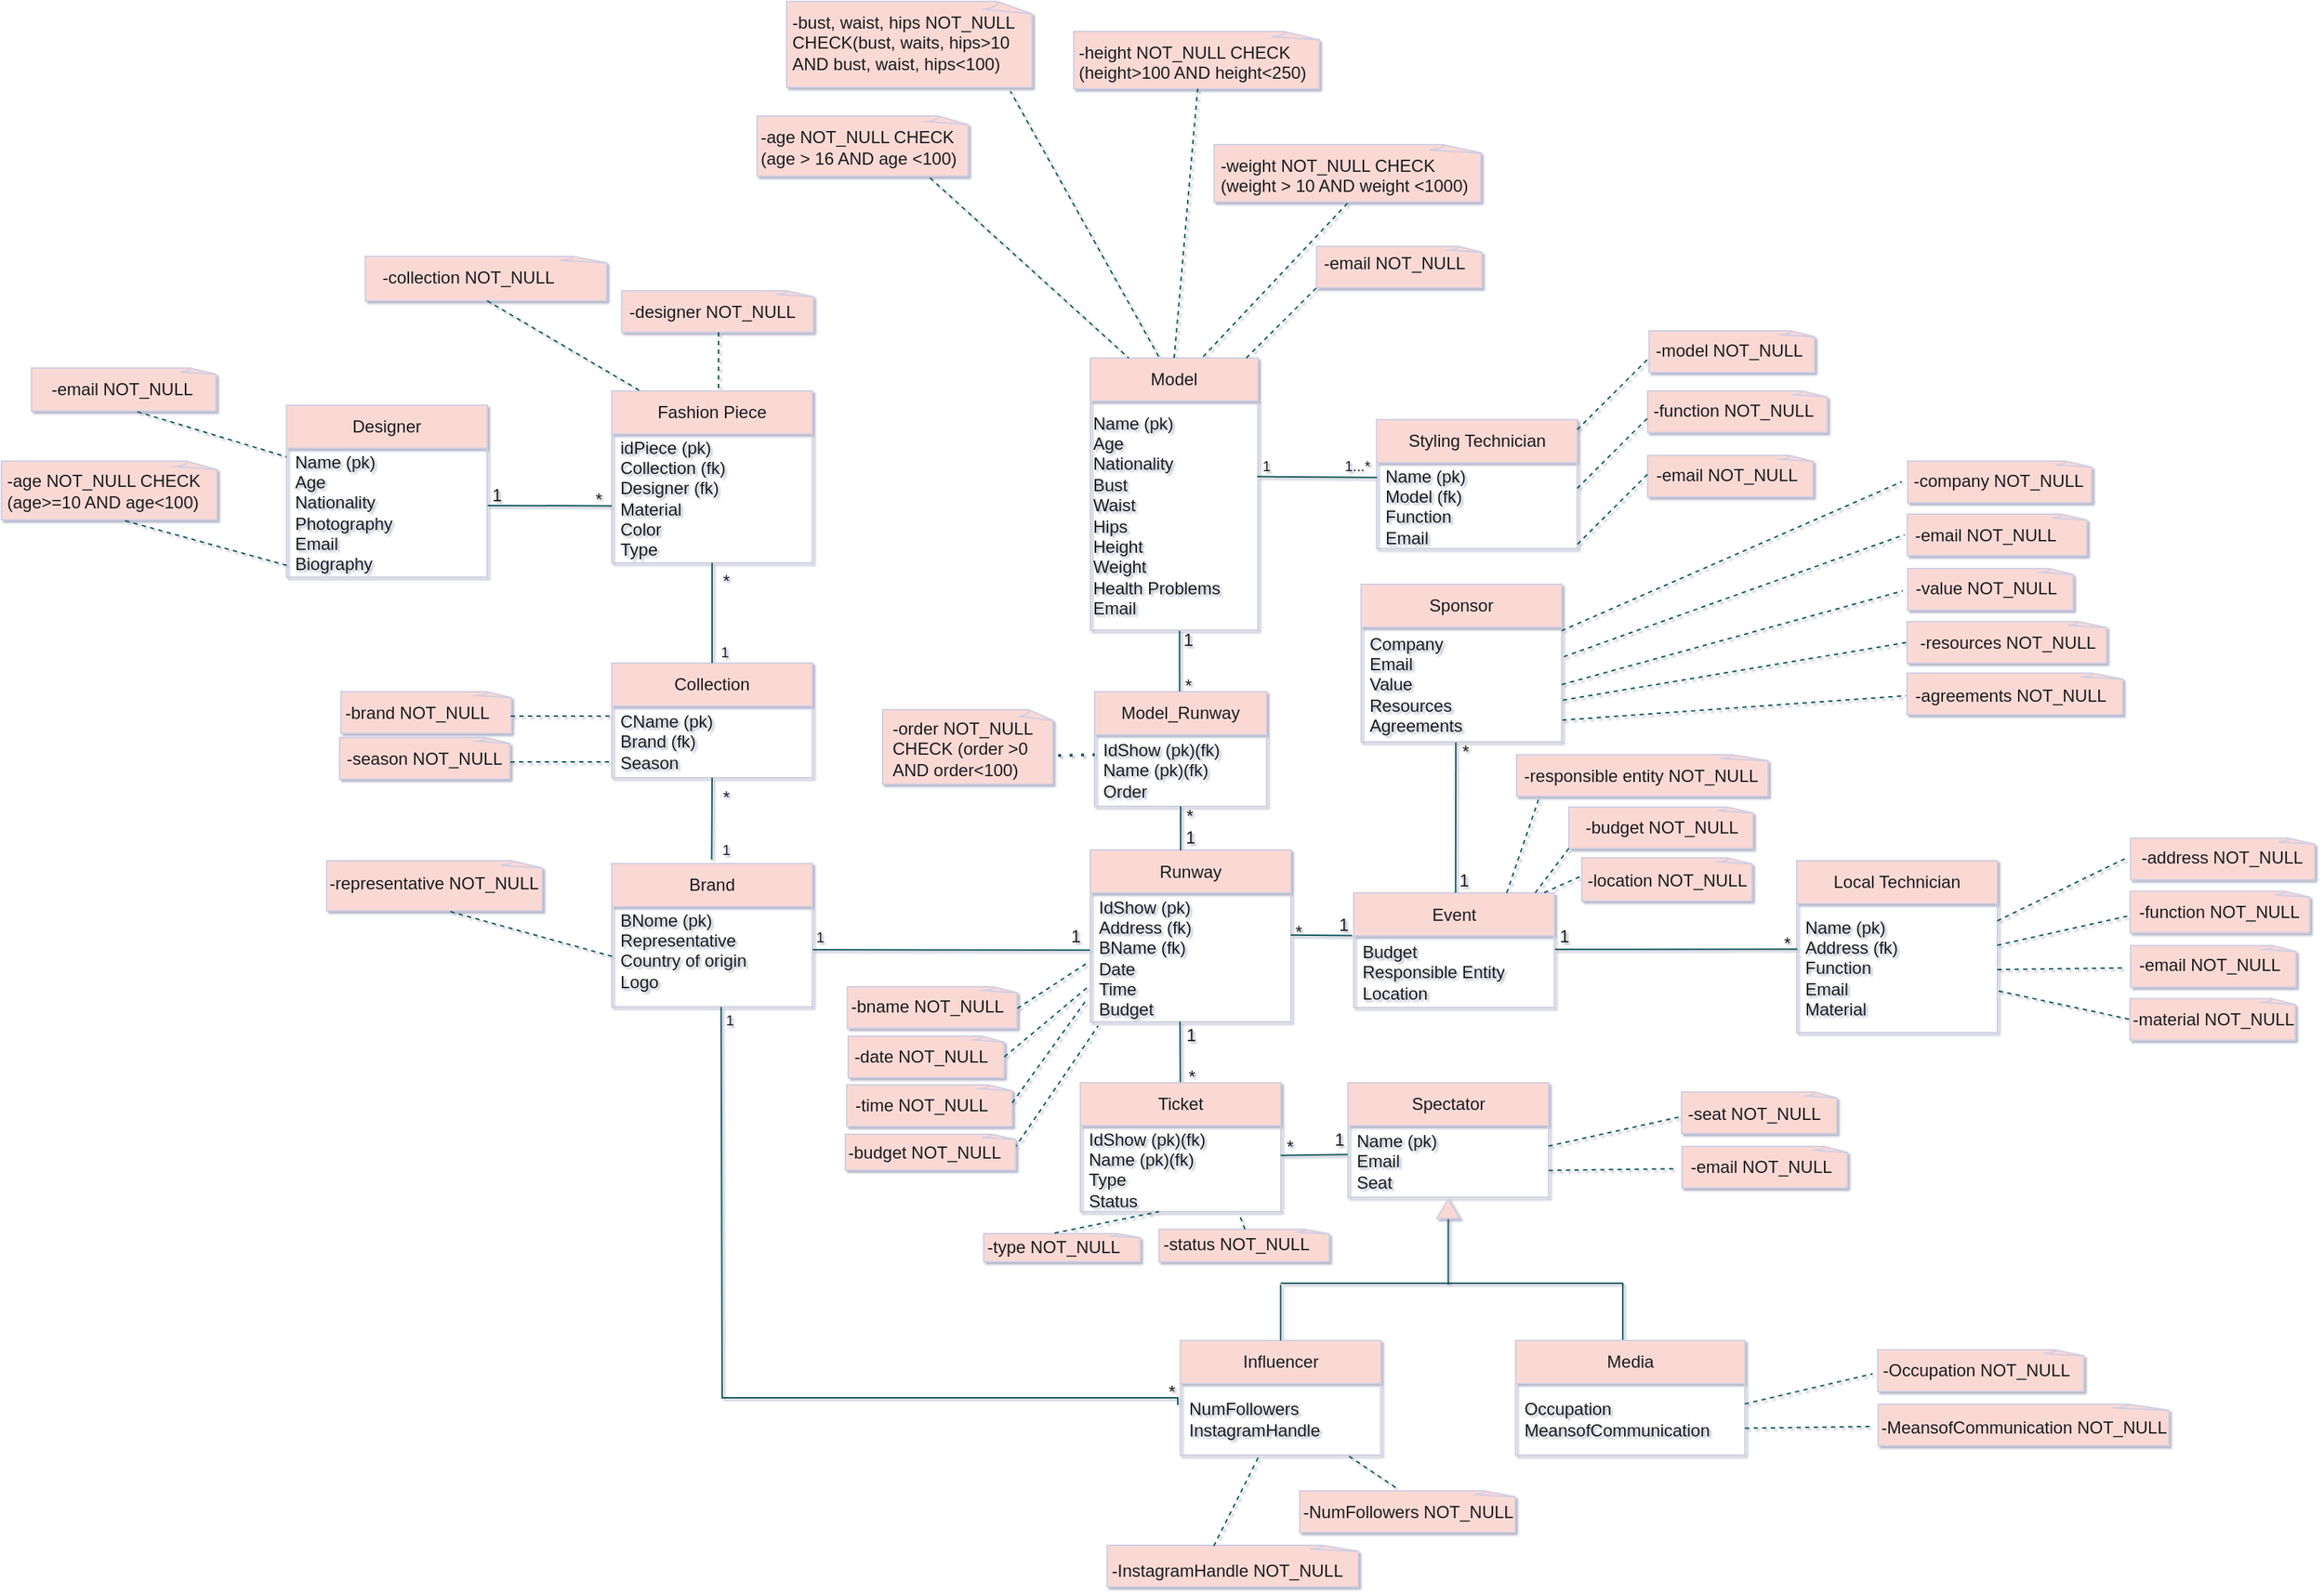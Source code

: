 <mxfile version="24.7.17">
  <diagram id="C5RBs43oDa-KdzZeNtuy" name="Page-1">
    <mxGraphModel dx="1372" dy="844" grid="0" gridSize="10" guides="1" tooltips="1" connect="1" arrows="1" fold="1" page="1" pageScale="1" pageWidth="827" pageHeight="1169" background="#ffffff" math="0" shadow="1">
      <root>
        <mxCell id="WIyWlLk6GJQsqaUBKTNV-0" />
        <mxCell id="WIyWlLk6GJQsqaUBKTNV-1" parent="WIyWlLk6GJQsqaUBKTNV-0" />
        <mxCell id="vchGi_3dxTFBsC3WIeSS-102" value="" style="whiteSpace=wrap;html=1;shape=mxgraph.basic.document;labelBackgroundColor=none;fillColor=#FAD9D5;strokeColor=#D0CEE2;fontColor=#1A1A1A;rounded=0;" vertex="1" parent="WIyWlLk6GJQsqaUBKTNV-1">
          <mxGeometry x="1338" y="501" width="152" height="29" as="geometry" />
        </mxCell>
        <mxCell id="vchGi_3dxTFBsC3WIeSS-239" value="" style="whiteSpace=wrap;html=1;shape=mxgraph.basic.document;align=left;labelBackgroundColor=none;fillColor=#FAD9D5;strokeColor=#D0CEE2;fontColor=#1A1A1A;rounded=0;" vertex="1" parent="WIyWlLk6GJQsqaUBKTNV-1">
          <mxGeometry x="623" y="526.5" width="119.92" height="52" as="geometry" />
        </mxCell>
        <mxCell id="vchGi_3dxTFBsC3WIeSS-212" value="" style="whiteSpace=wrap;html=1;shape=mxgraph.basic.document;labelBackgroundColor=none;fillColor=#FAD9D5;strokeColor=#D0CEE2;fontColor=#1A1A1A;rounded=0;" vertex="1" parent="WIyWlLk6GJQsqaUBKTNV-1">
          <mxGeometry x="815.91" y="889.35" width="119.93" height="22.65" as="geometry" />
        </mxCell>
        <mxCell id="vchGi_3dxTFBsC3WIeSS-182" value="" style="whiteSpace=wrap;html=1;shape=mxgraph.basic.document;labelBackgroundColor=none;fillColor=#FAD9D5;strokeColor=#D0CEE2;fontColor=#1A1A1A;rounded=0;" vertex="1" parent="WIyWlLk6GJQsqaUBKTNV-1">
          <mxGeometry x="1111" y="630" width="120" height="30" as="geometry" />
        </mxCell>
        <mxCell id="vchGi_3dxTFBsC3WIeSS-176" value="" style="whiteSpace=wrap;html=1;shape=mxgraph.basic.document;labelBackgroundColor=none;fillColor=#FAD9D5;strokeColor=#D0CEE2;fontColor=#1A1A1A;rounded=0;" vertex="1" parent="WIyWlLk6GJQsqaUBKTNV-1">
          <mxGeometry x="235" y="632" width="152" height="35" as="geometry" />
        </mxCell>
        <mxCell id="vchGi_3dxTFBsC3WIeSS-170" value="" style="whiteSpace=wrap;html=1;shape=mxgraph.basic.document;labelBackgroundColor=none;fillColor=#FAD9D5;strokeColor=#D0CEE2;fontColor=#1A1A1A;rounded=0;" vertex="1" parent="WIyWlLk6GJQsqaUBKTNV-1">
          <mxGeometry x="245" y="514" width="120" height="29" as="geometry" />
        </mxCell>
        <mxCell id="vchGi_3dxTFBsC3WIeSS-155" value="&lt;div&gt;&lt;br&gt;&lt;/div&gt;" style="whiteSpace=wrap;html=1;shape=mxgraph.basic.document;labelBackgroundColor=none;fillColor=#FAD9D5;strokeColor=#D0CEE2;fontColor=#1A1A1A;rounded=0;" vertex="1" parent="WIyWlLk6GJQsqaUBKTNV-1">
          <mxGeometry x="779.71" y="1110" width="177.08" height="29" as="geometry" />
        </mxCell>
        <mxCell id="vchGi_3dxTFBsC3WIeSS-148" value="" style="whiteSpace=wrap;html=1;shape=mxgraph.basic.document;labelBackgroundColor=none;fillColor=#FAD9D5;strokeColor=#D0CEE2;fontColor=#1A1A1A;rounded=0;" vertex="1" parent="WIyWlLk6GJQsqaUBKTNV-1">
          <mxGeometry x="1317.86" y="1011.5" width="204.89" height="29" as="geometry" />
        </mxCell>
        <mxCell id="vchGi_3dxTFBsC3WIeSS-77" value="" style="whiteSpace=wrap;html=1;shape=mxgraph.basic.document;labelBackgroundColor=none;fillColor=#FAD9D5;strokeColor=#D0CEE2;fontColor=#1A1A1A;rounded=0;" vertex="1" parent="WIyWlLk6GJQsqaUBKTNV-1">
          <mxGeometry x="1156.94" y="349" width="116.57" height="29" as="geometry" />
        </mxCell>
        <mxCell id="vchGi_3dxTFBsC3WIeSS-64" value="" style="whiteSpace=wrap;html=1;shape=mxgraph.basic.document;labelBackgroundColor=none;fillColor=#FAD9D5;strokeColor=#D0CEE2;fontColor=#1A1A1A;rounded=0;" vertex="1" parent="WIyWlLk6GJQsqaUBKTNV-1">
          <mxGeometry x="925.79" y="203" width="116.57" height="29" as="geometry" />
        </mxCell>
        <mxCell id="vchGi_3dxTFBsC3WIeSS-35" value="" style="whiteSpace=wrap;html=1;shape=mxgraph.basic.document;labelBackgroundColor=none;fillColor=#FAD9D5;strokeColor=#D0CEE2;fontColor=#1A1A1A;rounded=0;" vertex="1" parent="WIyWlLk6GJQsqaUBKTNV-1">
          <mxGeometry x="8" y="353" width="152" height="41" as="geometry" />
        </mxCell>
        <mxCell id="OLpAq79K6-Yp3FqnE2U5-7" value="Brand" style="swimlane;fontStyle=0;childLayout=stackLayout;horizontal=1;startSize=30;horizontalStack=0;resizeParent=1;resizeParentMax=0;resizeLast=0;collapsible=1;marginBottom=0;whiteSpace=wrap;html=1;labelBackgroundColor=none;fillColor=#FAD9D5;strokeColor=#D0CEE2;fontColor=#1A1A1A;rounded=0;" parent="WIyWlLk6GJQsqaUBKTNV-1" vertex="1">
          <mxGeometry x="434" y="634" width="140" height="100" as="geometry" />
        </mxCell>
        <mxCell id="OLpAq79K6-Yp3FqnE2U5-8" value="BNome (pk)&lt;div&gt;Representative&amp;nbsp;&lt;/div&gt;&lt;div&gt;Country of origin&lt;/div&gt;&lt;div&gt;Logo&lt;/div&gt;&lt;div&gt;&lt;br&gt;&lt;/div&gt;" style="text;strokeColor=none;fillColor=none;align=left;verticalAlign=middle;spacingLeft=4;spacingRight=4;overflow=hidden;points=[[0,0.5],[1,0.5]];portConstraint=eastwest;rotatable=0;whiteSpace=wrap;html=1;labelBackgroundColor=none;fontColor=#1A1A1A;rounded=0;" parent="OLpAq79K6-Yp3FqnE2U5-7" vertex="1">
          <mxGeometry y="30" width="140" height="70" as="geometry" />
        </mxCell>
        <mxCell id="OLpAq79K6-Yp3FqnE2U5-11" value="Runway" style="swimlane;fontStyle=0;childLayout=stackLayout;horizontal=1;startSize=30;horizontalStack=0;resizeParent=1;resizeParentMax=0;resizeLast=0;collapsible=1;marginBottom=0;whiteSpace=wrap;html=1;labelBackgroundColor=none;fillColor=#FAD9D5;strokeColor=#D0CEE2;fontColor=#1A1A1A;rounded=0;" parent="WIyWlLk6GJQsqaUBKTNV-1" vertex="1">
          <mxGeometry x="768" y="624.5" width="140" height="120" as="geometry" />
        </mxCell>
        <mxCell id="OLpAq79K6-Yp3FqnE2U5-14" value="&lt;div&gt;&lt;span style=&quot;background-color: initial;&quot;&gt;IdShow (pk&lt;/span&gt;&lt;span style=&quot;background-color: initial;&quot;&gt;)&lt;/span&gt;&lt;/div&gt;&lt;div&gt;&lt;span style=&quot;background-color: initial;&quot;&gt;Address (fk)&lt;/span&gt;&lt;/div&gt;&lt;div&gt;&lt;span style=&quot;background-color: initial;&quot;&gt;BName (fk)&lt;/span&gt;&lt;/div&gt;Date&amp;nbsp;&lt;div&gt;Time&lt;/div&gt;&lt;div&gt;Budget&lt;/div&gt;" style="text;strokeColor=none;fillColor=none;align=left;verticalAlign=middle;spacingLeft=4;spacingRight=4;overflow=hidden;points=[[0,0.5],[1,0.5]];portConstraint=eastwest;rotatable=0;whiteSpace=wrap;html=1;labelBackgroundColor=none;fontColor=#1A1A1A;rounded=0;" parent="OLpAq79K6-Yp3FqnE2U5-11" vertex="1">
          <mxGeometry y="30" width="140" height="90" as="geometry" />
        </mxCell>
        <mxCell id="OLpAq79K6-Yp3FqnE2U5-19" value="Collection" style="swimlane;fontStyle=0;childLayout=stackLayout;horizontal=1;startSize=30;horizontalStack=0;resizeParent=1;resizeParentMax=0;resizeLast=0;collapsible=1;marginBottom=0;whiteSpace=wrap;html=1;labelBackgroundColor=none;fillColor=#FAD9D5;strokeColor=#D0CEE2;fontColor=#1A1A1A;rounded=0;" parent="WIyWlLk6GJQsqaUBKTNV-1" vertex="1">
          <mxGeometry x="434" y="494" width="140" height="80" as="geometry" />
        </mxCell>
        <mxCell id="OLpAq79K6-Yp3FqnE2U5-20" value="CName (pk)&lt;div&gt;Brand (fk)&lt;br&gt;&lt;div&gt;Season&lt;/div&gt;&lt;/div&gt;" style="text;strokeColor=none;fillColor=none;align=left;verticalAlign=middle;spacingLeft=4;spacingRight=4;overflow=hidden;points=[[0,0.5],[1,0.5]];portConstraint=eastwest;rotatable=0;whiteSpace=wrap;html=1;labelBackgroundColor=none;fontColor=#1A1A1A;rounded=0;" parent="OLpAq79K6-Yp3FqnE2U5-19" vertex="1">
          <mxGeometry y="30" width="140" height="50" as="geometry" />
        </mxCell>
        <mxCell id="OLpAq79K6-Yp3FqnE2U5-23" value="Fashion Piece" style="swimlane;fontStyle=0;childLayout=stackLayout;horizontal=1;startSize=30;horizontalStack=0;resizeParent=1;resizeParentMax=0;resizeLast=0;collapsible=1;marginBottom=0;whiteSpace=wrap;html=1;labelBackgroundColor=none;fillColor=#FAD9D5;strokeColor=#D0CEE2;fontColor=#1A1A1A;rounded=0;" parent="WIyWlLk6GJQsqaUBKTNV-1" vertex="1">
          <mxGeometry x="434" y="304" width="140" height="120" as="geometry" />
        </mxCell>
        <mxCell id="OLpAq79K6-Yp3FqnE2U5-24" value="idPiece (pk)&lt;div&gt;Collection (fk)&lt;/div&gt;&lt;div&gt;Designer (fk)&lt;br&gt;&lt;div&gt;Material&amp;nbsp;&lt;/div&gt;&lt;div&gt;Color&lt;/div&gt;&lt;div&gt;Type&lt;/div&gt;&lt;/div&gt;" style="text;strokeColor=none;fillColor=none;align=left;verticalAlign=middle;spacingLeft=4;spacingRight=4;overflow=hidden;points=[[0,0.5],[1,0.5]];portConstraint=eastwest;rotatable=0;whiteSpace=wrap;html=1;labelBackgroundColor=none;fontColor=#1A1A1A;rounded=0;" parent="OLpAq79K6-Yp3FqnE2U5-23" vertex="1">
          <mxGeometry y="30" width="140" height="90" as="geometry" />
        </mxCell>
        <mxCell id="OLpAq79K6-Yp3FqnE2U5-30" value="Designer" style="swimlane;fontStyle=0;childLayout=stackLayout;horizontal=1;startSize=30;horizontalStack=0;resizeParent=1;resizeParentMax=0;resizeLast=0;collapsible=1;marginBottom=0;whiteSpace=wrap;html=1;labelBackgroundColor=none;fillColor=#FAD9D5;strokeColor=#D0CEE2;fontColor=#1A1A1A;rounded=0;" parent="WIyWlLk6GJQsqaUBKTNV-1" vertex="1">
          <mxGeometry x="207" y="314" width="140" height="120" as="geometry" />
        </mxCell>
        <mxCell id="OLpAq79K6-Yp3FqnE2U5-31" value="Name (pk)&lt;div&gt;Age&lt;/div&gt;&lt;div&gt;Nationality&lt;/div&gt;&lt;div&gt;Photography&lt;/div&gt;&lt;div&gt;Email&amp;nbsp;&lt;/div&gt;&lt;div&gt;Biography&amp;nbsp;&lt;/div&gt;" style="text;strokeColor=none;fillColor=none;align=left;verticalAlign=middle;spacingLeft=4;spacingRight=4;overflow=hidden;points=[[0,0.5],[1,0.5]];portConstraint=eastwest;rotatable=0;whiteSpace=wrap;html=1;labelBackgroundColor=none;fontColor=#1A1A1A;rounded=0;" parent="OLpAq79K6-Yp3FqnE2U5-30" vertex="1">
          <mxGeometry y="30" width="140" height="90" as="geometry" />
        </mxCell>
        <mxCell id="OLpAq79K6-Yp3FqnE2U5-34" value="" style="endArrow=none;html=1;rounded=0;exitX=0.498;exitY=-0.027;exitDx=0;exitDy=0;exitPerimeter=0;entryX=0.5;entryY=1;entryDx=0;entryDy=0;labelBackgroundColor=none;strokeColor=#09555B;fontColor=default;" parent="WIyWlLk6GJQsqaUBKTNV-1" source="OLpAq79K6-Yp3FqnE2U5-7" target="OLpAq79K6-Yp3FqnE2U5-19" edge="1">
          <mxGeometry width="50" height="50" relative="1" as="geometry">
            <mxPoint x="504" y="534" as="sourcePoint" />
            <mxPoint x="504" y="594" as="targetPoint" />
          </mxGeometry>
        </mxCell>
        <mxCell id="OLpAq79K6-Yp3FqnE2U5-36" value="" style="endArrow=none;html=1;rounded=0;labelBackgroundColor=none;strokeColor=#09555B;fontColor=default;" parent="WIyWlLk6GJQsqaUBKTNV-1" edge="1">
          <mxGeometry width="50" height="50" relative="1" as="geometry">
            <mxPoint x="504" y="424" as="sourcePoint" />
            <mxPoint x="504" y="424" as="targetPoint" />
            <Array as="points" />
          </mxGeometry>
        </mxCell>
        <mxCell id="OLpAq79K6-Yp3FqnE2U5-47" value="Styling Technician" style="swimlane;fontStyle=0;childLayout=stackLayout;horizontal=1;startSize=30;horizontalStack=0;resizeParent=1;resizeParentMax=0;resizeLast=0;collapsible=1;marginBottom=0;whiteSpace=wrap;html=1;labelBackgroundColor=none;fillColor=#FAD9D5;strokeColor=#D0CEE2;fontColor=#1A1A1A;rounded=0;" parent="WIyWlLk6GJQsqaUBKTNV-1" vertex="1">
          <mxGeometry x="967.79" y="324" width="140" height="90" as="geometry" />
        </mxCell>
        <mxCell id="OLpAq79K6-Yp3FqnE2U5-48" value="Name (pk)&lt;div&gt;Model (fk)&lt;br&gt;&lt;div&gt;Function&lt;/div&gt;&lt;div&gt;Email&lt;/div&gt;&lt;/div&gt;" style="text;strokeColor=none;fillColor=none;align=left;verticalAlign=middle;spacingLeft=4;spacingRight=4;overflow=hidden;points=[[0,0.5],[1,0.5]];portConstraint=eastwest;rotatable=0;whiteSpace=wrap;html=1;labelBackgroundColor=none;fontColor=#1A1A1A;rounded=0;" parent="OLpAq79K6-Yp3FqnE2U5-47" vertex="1">
          <mxGeometry y="30" width="140" height="60" as="geometry" />
        </mxCell>
        <mxCell id="OLpAq79K6-Yp3FqnE2U5-51" value="" style="endArrow=none;html=1;rounded=0;exitX=1.002;exitY=0.345;exitDx=0;exitDy=0;entryX=-0.002;entryY=0.443;entryDx=0;entryDy=0;entryPerimeter=0;exitPerimeter=0;labelBackgroundColor=none;strokeColor=#09555B;fontColor=default;" parent="WIyWlLk6GJQsqaUBKTNV-1" target="OLpAq79K6-Yp3FqnE2U5-14" edge="1">
          <mxGeometry width="50" height="50" relative="1" as="geometry">
            <mxPoint x="574.28" y="694.15" as="sourcePoint" />
            <mxPoint x="643.44" y="694.01" as="targetPoint" />
            <Array as="points" />
          </mxGeometry>
        </mxCell>
        <mxCell id="OLpAq79K6-Yp3FqnE2U5-55" value="" style="endArrow=none;html=1;rounded=0;labelBackgroundColor=none;strokeColor=#09555B;fontColor=default;" parent="WIyWlLk6GJQsqaUBKTNV-1" edge="1">
          <mxGeometry width="50" height="50" relative="1" as="geometry">
            <mxPoint x="900.79" y="927" as="sourcePoint" />
            <mxPoint x="1139.79" y="927" as="targetPoint" />
          </mxGeometry>
        </mxCell>
        <mxCell id="OLpAq79K6-Yp3FqnE2U5-57" value="Influencer" style="swimlane;fontStyle=0;childLayout=stackLayout;horizontal=1;startSize=30;horizontalStack=0;resizeParent=1;resizeParentMax=0;resizeLast=0;collapsible=1;marginBottom=0;whiteSpace=wrap;html=1;labelBackgroundColor=none;fillColor=#FAD9D5;strokeColor=#D0CEE2;fontColor=#1A1A1A;rounded=0;" parent="WIyWlLk6GJQsqaUBKTNV-1" vertex="1">
          <mxGeometry x="830.79" y="967" width="140" height="80" as="geometry" />
        </mxCell>
        <mxCell id="OLpAq79K6-Yp3FqnE2U5-58" value="&lt;div&gt;NumFollowers&lt;/div&gt;&lt;div&gt;InstagramHandle&lt;/div&gt;" style="text;strokeColor=none;fillColor=none;align=left;verticalAlign=middle;spacingLeft=4;spacingRight=4;overflow=hidden;points=[[0,0.5],[1,0.5]];portConstraint=eastwest;rotatable=0;whiteSpace=wrap;html=1;labelBackgroundColor=none;fontColor=#1A1A1A;rounded=0;" parent="OLpAq79K6-Yp3FqnE2U5-57" vertex="1">
          <mxGeometry y="30" width="140" height="50" as="geometry" />
        </mxCell>
        <mxCell id="OLpAq79K6-Yp3FqnE2U5-62" value="" style="endArrow=none;html=1;rounded=0;entryX=0.545;entryY=1.001;entryDx=0;entryDy=0;entryPerimeter=0;labelBackgroundColor=none;strokeColor=#09555B;fontColor=default;" parent="WIyWlLk6GJQsqaUBKTNV-1" target="OLpAq79K6-Yp3FqnE2U5-8" edge="1">
          <mxGeometry width="50" height="50" relative="1" as="geometry">
            <mxPoint x="829" y="1012" as="sourcePoint" />
            <mxPoint x="506.76" y="734" as="targetPoint" />
            <Array as="points">
              <mxPoint x="829" y="1007" />
              <mxPoint x="511" y="1007" />
            </Array>
          </mxGeometry>
        </mxCell>
        <mxCell id="OLpAq79K6-Yp3FqnE2U5-74" value="" style="endArrow=none;html=1;rounded=0;exitX=0.5;exitY=0;exitDx=0;exitDy=0;labelBackgroundColor=none;strokeColor=#09555B;fontColor=default;" parent="WIyWlLk6GJQsqaUBKTNV-1" source="OLpAq79K6-Yp3FqnE2U5-57" edge="1">
          <mxGeometry width="50" height="50" relative="1" as="geometry">
            <mxPoint x="792.79" y="977" as="sourcePoint" />
            <mxPoint x="900.79" y="928" as="targetPoint" />
          </mxGeometry>
        </mxCell>
        <mxCell id="OLpAq79K6-Yp3FqnE2U5-81" value="" style="endArrow=none;html=1;rounded=0;labelBackgroundColor=none;strokeColor=#09555B;fontColor=default;" parent="WIyWlLk6GJQsqaUBKTNV-1" edge="1">
          <mxGeometry width="50" height="50" relative="1" as="geometry">
            <mxPoint x="1139.61" y="967" as="sourcePoint" />
            <mxPoint x="1139.61" y="927" as="targetPoint" />
          </mxGeometry>
        </mxCell>
        <mxCell id="OLpAq79K6-Yp3FqnE2U5-82" value="Media" style="swimlane;fontStyle=0;childLayout=stackLayout;horizontal=1;startSize=30;horizontalStack=0;resizeParent=1;resizeParentMax=0;resizeLast=0;collapsible=1;marginBottom=0;whiteSpace=wrap;html=1;labelBackgroundColor=none;fillColor=#FAD9D5;strokeColor=#D0CEE2;fontColor=#1A1A1A;rounded=0;" parent="WIyWlLk6GJQsqaUBKTNV-1" vertex="1">
          <mxGeometry x="1064.79" y="967" width="160" height="80" as="geometry" />
        </mxCell>
        <mxCell id="OLpAq79K6-Yp3FqnE2U5-83" value="&lt;div&gt;Occupation&lt;/div&gt;&lt;div&gt;MeansofCommunication&lt;/div&gt;" style="text;strokeColor=none;fillColor=none;align=left;verticalAlign=middle;spacingLeft=4;spacingRight=4;overflow=hidden;points=[[0,0.5],[1,0.5]];portConstraint=eastwest;rotatable=0;whiteSpace=wrap;html=1;labelBackgroundColor=none;fontColor=#1A1A1A;rounded=0;" parent="OLpAq79K6-Yp3FqnE2U5-82" vertex="1">
          <mxGeometry y="30" width="160" height="50" as="geometry" />
        </mxCell>
        <mxCell id="OLpAq79K6-Yp3FqnE2U5-88" value="Ticket" style="swimlane;fontStyle=0;childLayout=stackLayout;horizontal=1;startSize=30;horizontalStack=0;resizeParent=1;resizeParentMax=0;resizeLast=0;collapsible=1;marginBottom=0;whiteSpace=wrap;html=1;labelBackgroundColor=none;fillColor=#FAD9D5;strokeColor=#D0CEE2;fontColor=#1A1A1A;rounded=0;" parent="WIyWlLk6GJQsqaUBKTNV-1" vertex="1">
          <mxGeometry x="761" y="787" width="140" height="90" as="geometry" />
        </mxCell>
        <mxCell id="OLpAq79K6-Yp3FqnE2U5-89" value="&lt;div&gt;IdShow (pk)(fk)&lt;/div&gt;&lt;div&gt;Name (pk)(fk)&lt;/div&gt;&lt;div&gt;&lt;span style=&quot;background-color: initial;&quot;&gt;Type&lt;/span&gt;&lt;/div&gt;&lt;div&gt;&lt;span style=&quot;background-color: initial;&quot;&gt;Status&amp;nbsp;&lt;/span&gt;&lt;br&gt;&lt;/div&gt;" style="text;strokeColor=none;fillColor=none;align=left;verticalAlign=middle;spacingLeft=4;spacingRight=4;overflow=hidden;points=[[0,0.5],[1,0.5]];portConstraint=eastwest;rotatable=0;whiteSpace=wrap;html=1;labelBackgroundColor=none;fontColor=#1A1A1A;rounded=0;" parent="OLpAq79K6-Yp3FqnE2U5-88" vertex="1">
          <mxGeometry y="30" width="140" height="60" as="geometry" />
        </mxCell>
        <mxCell id="OLpAq79K6-Yp3FqnE2U5-94" value="Local Technician" style="swimlane;fontStyle=0;childLayout=stackLayout;horizontal=1;startSize=30;horizontalStack=0;resizeParent=1;resizeParentMax=0;resizeLast=0;collapsible=1;marginBottom=0;whiteSpace=wrap;html=1;labelBackgroundColor=none;fillColor=#FAD9D5;strokeColor=#D0CEE2;fontColor=#1A1A1A;rounded=0;" parent="WIyWlLk6GJQsqaUBKTNV-1" vertex="1">
          <mxGeometry x="1261" y="632" width="140" height="120" as="geometry" />
        </mxCell>
        <mxCell id="OLpAq79K6-Yp3FqnE2U5-95" value="Name (pk)&lt;div&gt;Address (fk)&lt;br&gt;&lt;div&gt;Function&lt;/div&gt;&lt;div&gt;Email&lt;/div&gt;&lt;div&gt;Material&lt;/div&gt;&lt;/div&gt;" style="text;strokeColor=none;fillColor=none;align=left;verticalAlign=middle;spacingLeft=4;spacingRight=4;overflow=hidden;points=[[0,0.5],[1,0.5]];portConstraint=eastwest;rotatable=0;whiteSpace=wrap;html=1;labelBackgroundColor=none;fontColor=#1A1A1A;rounded=0;" parent="OLpAq79K6-Yp3FqnE2U5-94" vertex="1">
          <mxGeometry y="30" width="140" height="90" as="geometry" />
        </mxCell>
        <mxCell id="OLpAq79K6-Yp3FqnE2U5-38" value="Model" style="swimlane;fontStyle=0;childLayout=stackLayout;horizontal=1;startSize=30;horizontalStack=0;resizeParent=1;resizeParentMax=0;resizeLast=0;collapsible=1;marginBottom=0;whiteSpace=wrap;html=1;labelBackgroundColor=none;fillColor=#FAD9D5;strokeColor=#D0CEE2;fontColor=#1A1A1A;rounded=0;" parent="WIyWlLk6GJQsqaUBKTNV-1" vertex="1">
          <mxGeometry x="768" y="281" width="117" height="190" as="geometry" />
        </mxCell>
        <mxCell id="OLpAq79K6-Yp3FqnE2U5-44" value="&lt;div style=&quot;&quot;&gt;Name (pk)&lt;div&gt;Age&lt;/div&gt;&lt;div&gt;Nationality&lt;/div&gt;&lt;div&gt;Bust&lt;/div&gt;&lt;div&gt;Waist&lt;/div&gt;&lt;div&gt;Hips&lt;/div&gt;&lt;div&gt;Height&lt;/div&gt;&lt;div&gt;Weight&lt;/div&gt;&lt;div&gt;Health Problems&lt;/div&gt;&lt;div&gt;Email&lt;/div&gt;&lt;/div&gt;" style="text;html=1;align=left;verticalAlign=middle;resizable=0;points=[];autosize=1;strokeColor=none;fillColor=none;labelBackgroundColor=none;fontColor=#1A1A1A;rounded=0;" parent="OLpAq79K6-Yp3FqnE2U5-38" vertex="1">
          <mxGeometry y="30" width="117" height="160" as="geometry" />
        </mxCell>
        <mxCell id="h2daB5j5cSeQjACsS8w_-1" value="" style="endArrow=none;html=1;rounded=0;exitX=0.5;exitY=0;exitDx=0;exitDy=0;labelBackgroundColor=none;strokeColor=#09555B;fontColor=default;" parent="WIyWlLk6GJQsqaUBKTNV-1" source="OLpAq79K6-Yp3FqnE2U5-19" edge="1">
          <mxGeometry width="50" height="50" relative="1" as="geometry">
            <mxPoint x="504" y="514" as="sourcePoint" />
            <mxPoint x="504" y="424" as="targetPoint" />
          </mxGeometry>
        </mxCell>
        <mxCell id="h2daB5j5cSeQjACsS8w_-6" value="Spectator" style="swimlane;fontStyle=0;childLayout=stackLayout;horizontal=1;startSize=30;horizontalStack=0;resizeParent=1;resizeParentMax=0;resizeLast=0;collapsible=1;marginBottom=0;whiteSpace=wrap;html=1;labelBackgroundColor=none;fillColor=#FAD9D5;strokeColor=#D0CEE2;fontColor=#1A1A1A;rounded=0;" parent="WIyWlLk6GJQsqaUBKTNV-1" vertex="1">
          <mxGeometry x="947.79" y="787" width="140" height="80" as="geometry" />
        </mxCell>
        <mxCell id="h2daB5j5cSeQjACsS8w_-8" value="Name (pk)&lt;div&gt;Email&lt;/div&gt;&lt;div&gt;Seat&lt;/div&gt;" style="text;strokeColor=none;fillColor=none;align=left;verticalAlign=middle;spacingLeft=4;spacingRight=4;overflow=hidden;points=[[0,0.5],[1,0.5]];portConstraint=eastwest;rotatable=0;whiteSpace=wrap;html=1;labelBackgroundColor=none;fontColor=#1A1A1A;rounded=0;" parent="h2daB5j5cSeQjACsS8w_-6" vertex="1">
          <mxGeometry y="30" width="140" height="50" as="geometry" />
        </mxCell>
        <mxCell id="tS8xyD3pDplZ-1kiy1CS-0" value="" style="endArrow=none;html=1;rounded=0;labelBackgroundColor=none;strokeColor=#09555B;fontColor=default;" parent="WIyWlLk6GJQsqaUBKTNV-1" target="tS8xyD3pDplZ-1kiy1CS-2" edge="1">
          <mxGeometry width="50" height="50" relative="1" as="geometry">
            <mxPoint x="1017.79" y="928" as="sourcePoint" />
            <mxPoint x="1017.66" y="892" as="targetPoint" />
            <Array as="points" />
          </mxGeometry>
        </mxCell>
        <mxCell id="tS8xyD3pDplZ-1kiy1CS-2" value="" style="triangle;whiteSpace=wrap;html=1;rotation=-90;labelBackgroundColor=none;fillColor=#FAD9D5;strokeColor=#D0CEE2;fontColor=#1A1A1A;rounded=0;" parent="WIyWlLk6GJQsqaUBKTNV-1" vertex="1">
          <mxGeometry x="1011.01" y="867" width="13.56" height="16" as="geometry" />
        </mxCell>
        <mxCell id="tS8xyD3pDplZ-1kiy1CS-5" value="*" style="text;html=1;align=center;verticalAlign=middle;whiteSpace=wrap;rounded=0;labelBackgroundColor=none;fontColor=#1A1A1A;" parent="WIyWlLk6GJQsqaUBKTNV-1" vertex="1">
          <mxGeometry x="902" y="832" width="10.79" as="geometry" />
        </mxCell>
        <mxCell id="tS8xyD3pDplZ-1kiy1CS-6" value="&lt;font style=&quot;font-size: 10px;&quot;&gt;1&lt;/font&gt;" style="text;html=1;align=center;verticalAlign=middle;whiteSpace=wrap;rounded=0;labelBackgroundColor=none;fontColor=#1A1A1A;" parent="WIyWlLk6GJQsqaUBKTNV-1" vertex="1">
          <mxGeometry x="513.5" y="738" width="5" height="10" as="geometry" />
        </mxCell>
        <mxCell id="tS8xyD3pDplZ-1kiy1CS-7" value="*" style="text;html=1;align=center;verticalAlign=middle;whiteSpace=wrap;rounded=0;labelBackgroundColor=none;fontColor=#1A1A1A;" parent="WIyWlLk6GJQsqaUBKTNV-1" vertex="1">
          <mxGeometry x="819.5" y="1003" width="10" as="geometry" />
        </mxCell>
        <mxCell id="tS8xyD3pDplZ-1kiy1CS-8" value="&lt;font style=&quot;font-size: 10px;&quot;&gt;1&lt;/font&gt;" style="text;html=1;align=center;verticalAlign=middle;whiteSpace=wrap;rounded=0;labelBackgroundColor=none;fontColor=#1A1A1A;" parent="WIyWlLk6GJQsqaUBKTNV-1" vertex="1">
          <mxGeometry x="576" y="683.5" width="7" height="2" as="geometry" />
        </mxCell>
        <mxCell id="tS8xyD3pDplZ-1kiy1CS-10" value="&lt;font style=&quot;font-size: 10px;&quot;&gt;1&lt;/font&gt;" style="text;html=1;align=center;verticalAlign=middle;whiteSpace=wrap;rounded=0;labelBackgroundColor=none;fontColor=#1A1A1A;" parent="WIyWlLk6GJQsqaUBKTNV-1" vertex="1">
          <mxGeometry x="484" y="609" width="60" height="30" as="geometry" />
        </mxCell>
        <mxCell id="tS8xyD3pDplZ-1kiy1CS-11" value="*" style="text;html=1;align=center;verticalAlign=middle;whiteSpace=wrap;rounded=0;labelBackgroundColor=none;fontColor=#1A1A1A;" parent="WIyWlLk6GJQsqaUBKTNV-1" vertex="1">
          <mxGeometry x="484" y="573" width="60" height="30" as="geometry" />
        </mxCell>
        <mxCell id="tS8xyD3pDplZ-1kiy1CS-12" value="&lt;font style=&quot;font-size: 10px;&quot;&gt;1&lt;/font&gt;" style="text;html=1;align=center;verticalAlign=middle;whiteSpace=wrap;rounded=0;labelBackgroundColor=none;fontColor=#1A1A1A;" parent="WIyWlLk6GJQsqaUBKTNV-1" vertex="1">
          <mxGeometry x="483" y="471" width="60" height="30" as="geometry" />
        </mxCell>
        <mxCell id="tS8xyD3pDplZ-1kiy1CS-13" value="*" style="text;html=1;align=center;verticalAlign=middle;whiteSpace=wrap;rounded=0;labelBackgroundColor=none;fontColor=#1A1A1A;" parent="WIyWlLk6GJQsqaUBKTNV-1" vertex="1">
          <mxGeometry x="484" y="422" width="60" height="30" as="geometry" />
        </mxCell>
        <mxCell id="tS8xyD3pDplZ-1kiy1CS-14" value="*" style="text;html=1;align=center;verticalAlign=middle;whiteSpace=wrap;rounded=0;labelBackgroundColor=none;fontColor=#1A1A1A;" parent="WIyWlLk6GJQsqaUBKTNV-1" vertex="1">
          <mxGeometry x="827.5" y="495" width="17" height="30" as="geometry" />
        </mxCell>
        <mxCell id="tS8xyD3pDplZ-1kiy1CS-15" value="*" style="text;html=1;align=center;verticalAlign=middle;whiteSpace=wrap;rounded=0;labelBackgroundColor=none;fontColor=#1A1A1A;" parent="WIyWlLk6GJQsqaUBKTNV-1" vertex="1">
          <mxGeometry x="832.5" y="601" width="9" as="geometry" />
        </mxCell>
        <mxCell id="tS8xyD3pDplZ-1kiy1CS-16" value="&lt;span style=&quot;font-size: 10px;&quot;&gt;1...*&lt;/span&gt;" style="text;html=1;align=center;verticalAlign=middle;whiteSpace=wrap;rounded=0;labelBackgroundColor=none;fontColor=#1A1A1A;" parent="WIyWlLk6GJQsqaUBKTNV-1" vertex="1">
          <mxGeometry x="945.79" y="352" width="17" height="8" as="geometry" />
        </mxCell>
        <mxCell id="tS8xyD3pDplZ-1kiy1CS-17" value="&lt;font style=&quot;font-size: 10px;&quot;&gt;1&lt;/font&gt;" style="text;html=1;align=center;verticalAlign=middle;whiteSpace=wrap;rounded=0;labelBackgroundColor=none;fontColor=#1A1A1A;" parent="WIyWlLk6GJQsqaUBKTNV-1" vertex="1">
          <mxGeometry x="887" y="352" width="7.5" height="8" as="geometry" />
        </mxCell>
        <mxCell id="tS8xyD3pDplZ-1kiy1CS-19" value="1" style="text;html=1;align=center;verticalAlign=middle;whiteSpace=wrap;rounded=0;labelBackgroundColor=none;fontColor=#1A1A1A;" parent="WIyWlLk6GJQsqaUBKTNV-1" vertex="1">
          <mxGeometry x="1098" y="684" width="1" height="1" as="geometry" />
        </mxCell>
        <mxCell id="tS8xyD3pDplZ-1kiy1CS-21" value="*" style="text;html=1;align=center;verticalAlign=middle;whiteSpace=wrap;rounded=0;labelBackgroundColor=none;fontColor=#1A1A1A;" parent="WIyWlLk6GJQsqaUBKTNV-1" vertex="1">
          <mxGeometry x="1248" y="687" width="13" height="5" as="geometry" />
        </mxCell>
        <mxCell id="OLpAq79K6-Yp3FqnE2U5-46" value="" style="endArrow=none;html=1;rounded=0;exitX=0.994;exitY=0.33;exitDx=0;exitDy=0;entryX=1.311;entryY=1.552;entryDx=0;entryDy=0;entryPerimeter=0;exitPerimeter=0;labelBackgroundColor=none;strokeColor=#09555B;fontColor=default;" parent="WIyWlLk6GJQsqaUBKTNV-1" source="OLpAq79K6-Yp3FqnE2U5-44" target="tS8xyD3pDplZ-1kiy1CS-16" edge="1">
          <mxGeometry width="50" height="50" relative="1" as="geometry">
            <mxPoint x="886.053" y="363.64" as="sourcePoint" />
            <mxPoint x="965.3" y="364.04" as="targetPoint" />
          </mxGeometry>
        </mxCell>
        <mxCell id="LyMC56T-BypBeBw1wxai-3" value="Model_Runway" style="swimlane;fontStyle=0;childLayout=stackLayout;horizontal=1;startSize=30;horizontalStack=0;resizeParent=1;resizeParentMax=0;resizeLast=0;collapsible=1;marginBottom=0;whiteSpace=wrap;html=1;labelBackgroundColor=none;fillColor=#FAD9D5;strokeColor=#D0CEE2;fontColor=#1A1A1A;rounded=0;" parent="WIyWlLk6GJQsqaUBKTNV-1" vertex="1">
          <mxGeometry x="771" y="514" width="120" height="80" as="geometry" />
        </mxCell>
        <mxCell id="LyMC56T-BypBeBw1wxai-4" value="IdShow (pk)(fk)&lt;div&gt;Name (pk)(fk)&lt;/div&gt;&lt;div&gt;Order&amp;nbsp;&lt;/div&gt;" style="text;strokeColor=none;fillColor=none;align=left;verticalAlign=middle;spacingLeft=4;spacingRight=4;overflow=hidden;points=[[0,0.5],[1,0.5]];portConstraint=eastwest;rotatable=0;whiteSpace=wrap;html=1;labelBackgroundColor=none;fontColor=#1A1A1A;rounded=0;" parent="LyMC56T-BypBeBw1wxai-3" vertex="1">
          <mxGeometry y="30" width="120" height="50" as="geometry" />
        </mxCell>
        <mxCell id="LyMC56T-BypBeBw1wxai-7" value="" style="endArrow=none;html=1;rounded=0;exitX=0.494;exitY=-0.003;exitDx=0;exitDy=0;entryX=0.532;entryY=1.003;entryDx=0;entryDy=0;entryPerimeter=0;exitPerimeter=0;labelBackgroundColor=none;strokeColor=#09555B;fontColor=default;" parent="WIyWlLk6GJQsqaUBKTNV-1" source="LyMC56T-BypBeBw1wxai-3" edge="1" target="OLpAq79K6-Yp3FqnE2U5-44">
          <mxGeometry width="50" height="50" relative="1" as="geometry">
            <mxPoint x="781" y="513" as="sourcePoint" />
            <mxPoint x="831" y="463" as="targetPoint" />
          </mxGeometry>
        </mxCell>
        <mxCell id="LyMC56T-BypBeBw1wxai-8" value="1" style="text;html=1;align=center;verticalAlign=middle;whiteSpace=wrap;rounded=0;labelBackgroundColor=none;fontColor=#1A1A1A;" parent="WIyWlLk6GJQsqaUBKTNV-1" vertex="1">
          <mxGeometry x="827.5" y="463" width="17" height="30" as="geometry" />
        </mxCell>
        <mxCell id="LyMC56T-BypBeBw1wxai-9" value="" style="endArrow=none;html=1;rounded=0;exitX=-0.21;exitY=0.809;exitDx=0;exitDy=0;exitPerimeter=0;labelBackgroundColor=none;strokeColor=#09555B;fontColor=default;" parent="WIyWlLk6GJQsqaUBKTNV-1" source="LyMC56T-BypBeBw1wxai-10" edge="1">
          <mxGeometry width="50" height="50" relative="1" as="geometry">
            <mxPoint x="831" y="644" as="sourcePoint" />
            <mxPoint x="831" y="594" as="targetPoint" />
          </mxGeometry>
        </mxCell>
        <mxCell id="LyMC56T-BypBeBw1wxai-10" value="1" style="text;html=1;align=center;verticalAlign=middle;whiteSpace=wrap;rounded=0;labelBackgroundColor=none;fontColor=#1A1A1A;" parent="WIyWlLk6GJQsqaUBKTNV-1" vertex="1">
          <mxGeometry x="833.1" y="600.5" width="9.79" height="30" as="geometry" />
        </mxCell>
        <mxCell id="LyMC56T-BypBeBw1wxai-11" value="" style="endArrow=none;html=1;rounded=0;entryX=-0.016;entryY=0.417;entryDx=0;entryDy=0;entryPerimeter=0;exitX=1.003;exitY=0.444;exitDx=0;exitDy=0;exitPerimeter=0;labelBackgroundColor=none;strokeColor=#09555B;fontColor=default;" parent="WIyWlLk6GJQsqaUBKTNV-1" source="OLpAq79K6-Yp3FqnE2U5-31" edge="1">
          <mxGeometry width="50" height="50" relative="1" as="geometry">
            <mxPoint x="349" y="385" as="sourcePoint" />
            <mxPoint x="434" y="384.19" as="targetPoint" />
          </mxGeometry>
        </mxCell>
        <mxCell id="LyMC56T-BypBeBw1wxai-12" value="*" style="text;html=1;align=center;verticalAlign=middle;whiteSpace=wrap;rounded=0;labelBackgroundColor=none;fontColor=#1A1A1A;" parent="WIyWlLk6GJQsqaUBKTNV-1" vertex="1">
          <mxGeometry x="415" y="376" width="20" height="8" as="geometry" />
        </mxCell>
        <mxCell id="LyMC56T-BypBeBw1wxai-17" value="1" style="text;html=1;align=center;verticalAlign=middle;whiteSpace=wrap;rounded=0;labelBackgroundColor=none;fontColor=#1A1A1A;" parent="WIyWlLk6GJQsqaUBKTNV-1" vertex="1">
          <mxGeometry x="339" y="372" width="30" height="10" as="geometry" />
        </mxCell>
        <mxCell id="LyMC56T-BypBeBw1wxai-23" value="1" style="text;html=1;align=center;verticalAlign=middle;whiteSpace=wrap;rounded=0;labelBackgroundColor=none;fontColor=#1A1A1A;" parent="WIyWlLk6GJQsqaUBKTNV-1" vertex="1">
          <mxGeometry x="755.73" y="683" width="4" height="4.5" as="geometry" />
        </mxCell>
        <mxCell id="LyMC56T-BypBeBw1wxai-24" value="" style="endArrow=none;html=1;rounded=0;exitX=0.998;exitY=0.327;exitDx=0;exitDy=0;exitPerimeter=0;entryX=-0.002;entryY=0.145;entryDx=0;entryDy=0;entryPerimeter=0;labelBackgroundColor=none;strokeColor=#09555B;fontColor=default;" parent="WIyWlLk6GJQsqaUBKTNV-1" source="OLpAq79K6-Yp3FqnE2U5-14" edge="1">
          <mxGeometry width="50" height="50" relative="1" as="geometry">
            <mxPoint x="924" y="703" as="sourcePoint" />
            <mxPoint x="950.72" y="684.25" as="targetPoint" />
          </mxGeometry>
        </mxCell>
        <mxCell id="LyMC56T-BypBeBw1wxai-38" value="" style="endArrow=none;html=1;rounded=0;entryX=-0.001;entryY=0.403;entryDx=0;entryDy=0;entryPerimeter=0;exitX=0.999;exitY=0.346;exitDx=0;exitDy=0;exitPerimeter=0;labelBackgroundColor=none;strokeColor=#09555B;fontColor=default;" parent="WIyWlLk6GJQsqaUBKTNV-1" source="OLpAq79K6-Yp3FqnE2U5-89" target="h2daB5j5cSeQjACsS8w_-8" edge="1">
          <mxGeometry width="50" height="50" relative="1" as="geometry">
            <mxPoint x="901" y="835" as="sourcePoint" />
            <mxPoint x="941" y="847" as="targetPoint" />
          </mxGeometry>
        </mxCell>
        <mxCell id="LyMC56T-BypBeBw1wxai-39" value="1" style="text;html=1;align=center;verticalAlign=middle;whiteSpace=wrap;rounded=0;labelBackgroundColor=none;fontColor=#1A1A1A;" parent="WIyWlLk6GJQsqaUBKTNV-1" vertex="1">
          <mxGeometry x="834.5" y="748" width="7" height="11" as="geometry" />
        </mxCell>
        <mxCell id="guZh6_O9uB6cwgefNXSr-0" value="" style="endArrow=none;html=1;rounded=0;entryX=-0.004;entryY=0.341;entryDx=0;entryDy=0;entryPerimeter=0;labelBackgroundColor=none;strokeColor=#09555B;fontColor=default;" parent="WIyWlLk6GJQsqaUBKTNV-1" edge="1">
          <mxGeometry width="50" height="50" relative="1" as="geometry">
            <mxPoint x="1092" y="693.87" as="sourcePoint" />
            <mxPoint x="1261.44" y="693.69" as="targetPoint" />
            <Array as="points">
              <mxPoint x="1132" y="693.87" />
            </Array>
          </mxGeometry>
        </mxCell>
        <mxCell id="guZh6_O9uB6cwgefNXSr-1" value="" style="endArrow=none;html=1;rounded=0;entryX=0.57;entryY=-0.004;entryDx=0;entryDy=0;exitX=0.447;exitY=0.997;exitDx=0;exitDy=0;exitPerimeter=0;entryPerimeter=0;labelBackgroundColor=none;strokeColor=#09555B;fontColor=default;" parent="WIyWlLk6GJQsqaUBKTNV-1" source="OLpAq79K6-Yp3FqnE2U5-14" edge="1">
          <mxGeometry width="50" height="50" relative="1" as="geometry">
            <mxPoint x="831.08" y="747.82" as="sourcePoint" />
            <mxPoint x="830.8" y="786.64" as="targetPoint" />
          </mxGeometry>
        </mxCell>
        <mxCell id="tS8xyD3pDplZ-1kiy1CS-4" value="*" style="text;html=1;align=center;verticalAlign=middle;whiteSpace=wrap;rounded=0;labelBackgroundColor=none;fontColor=#1A1A1A;" parent="WIyWlLk6GJQsqaUBKTNV-1" vertex="1">
          <mxGeometry x="833.79" y="782" width="10" height="2" as="geometry" />
        </mxCell>
        <mxCell id="YC3fZK0bblHr7PhcaJ9b-2" value="1" style="text;html=1;align=center;verticalAlign=middle;whiteSpace=wrap;rounded=0;labelBackgroundColor=none;fontColor=#1A1A1A;" parent="WIyWlLk6GJQsqaUBKTNV-1" vertex="1">
          <mxGeometry x="927" y="817" width="30" height="20" as="geometry" />
        </mxCell>
        <mxCell id="YC3fZK0bblHr7PhcaJ9b-3" value="1" style="text;html=1;align=center;verticalAlign=middle;whiteSpace=wrap;rounded=0;labelBackgroundColor=none;fontColor=#1A1A1A;" parent="WIyWlLk6GJQsqaUBKTNV-1" vertex="1">
          <mxGeometry x="937.79" y="672" width="14" height="10" as="geometry" />
        </mxCell>
        <mxCell id="YC3fZK0bblHr7PhcaJ9b-4" value="*" style="text;html=1;align=center;verticalAlign=middle;whiteSpace=wrap;rounded=0;labelBackgroundColor=none;fontColor=#1A1A1A;" parent="WIyWlLk6GJQsqaUBKTNV-1" vertex="1">
          <mxGeometry x="910" y="681" width="6.5" height="2" as="geometry" />
        </mxCell>
        <mxCell id="p8ek3zYSkrZ3l4gXPesr-0" value="Event" style="swimlane;fontStyle=0;childLayout=stackLayout;horizontal=1;startSize=30;horizontalStack=0;resizeParent=1;resizeParentMax=0;resizeLast=0;collapsible=1;marginBottom=0;whiteSpace=wrap;html=1;labelBackgroundColor=none;fillColor=#FAD9D5;strokeColor=#D0CEE2;fontColor=#1A1A1A;rounded=0;" parent="WIyWlLk6GJQsqaUBKTNV-1" vertex="1">
          <mxGeometry x="951.79" y="654.5" width="140" height="80" as="geometry" />
        </mxCell>
        <mxCell id="p8ek3zYSkrZ3l4gXPesr-1" value="&lt;div&gt;Budget&lt;/div&gt;&lt;div&gt;Responsible Entity&lt;/div&gt;&lt;div&gt;Location&lt;/div&gt;" style="text;strokeColor=none;fillColor=none;align=left;verticalAlign=middle;spacingLeft=4;spacingRight=4;overflow=hidden;points=[[0,0.5],[1,0.5]];portConstraint=eastwest;rotatable=0;whiteSpace=wrap;html=1;labelBackgroundColor=none;fontColor=#1A1A1A;rounded=0;" parent="p8ek3zYSkrZ3l4gXPesr-0" vertex="1">
          <mxGeometry y="30" width="140" height="50" as="geometry" />
        </mxCell>
        <mxCell id="p8ek3zYSkrZ3l4gXPesr-8" value="*" style="text;html=1;align=center;verticalAlign=middle;whiteSpace=wrap;rounded=0;labelBackgroundColor=none;fontColor=#1A1A1A;" parent="WIyWlLk6GJQsqaUBKTNV-1" vertex="1">
          <mxGeometry x="1029" y="554" width="1" height="4" as="geometry" />
        </mxCell>
        <mxCell id="p8ek3zYSkrZ3l4gXPesr-10" value="Sponsor" style="swimlane;fontStyle=0;childLayout=stackLayout;horizontal=1;startSize=30;horizontalStack=0;resizeParent=1;resizeParentMax=0;resizeLast=0;collapsible=1;marginBottom=0;whiteSpace=wrap;html=1;labelBackgroundColor=none;fillColor=#FAD9D5;strokeColor=#D0CEE2;fontColor=#1A1A1A;rounded=0;" parent="WIyWlLk6GJQsqaUBKTNV-1" vertex="1">
          <mxGeometry x="957" y="439" width="140" height="110" as="geometry" />
        </mxCell>
        <mxCell id="p8ek3zYSkrZ3l4gXPesr-11" value="&lt;div&gt;Company&lt;/div&gt;&lt;div&gt;Email&lt;/div&gt;&lt;div&gt;Value&lt;/div&gt;&lt;div&gt;Resources&lt;/div&gt;&lt;div style=&quot;&quot;&gt;Agreements&lt;/div&gt;" style="text;strokeColor=none;fillColor=none;align=left;verticalAlign=middle;spacingLeft=4;spacingRight=4;overflow=hidden;points=[[0,0.5],[1,0.5]];portConstraint=eastwest;rotatable=0;whiteSpace=wrap;html=1;labelBackgroundColor=none;fontColor=#1A1A1A;rounded=0;" parent="p8ek3zYSkrZ3l4gXPesr-10" vertex="1">
          <mxGeometry y="30" width="140" height="80" as="geometry" />
        </mxCell>
        <mxCell id="vchGi_3dxTFBsC3WIeSS-1" value="" style="whiteSpace=wrap;html=1;shape=mxgraph.basic.document;labelBackgroundColor=none;fillColor=#FAD9D5;strokeColor=#D0CEE2;fontColor=#1A1A1A;rounded=0;" vertex="1" parent="WIyWlLk6GJQsqaUBKTNV-1">
          <mxGeometry x="29" y="288" width="130" height="30" as="geometry" />
        </mxCell>
        <mxCell id="vchGi_3dxTFBsC3WIeSS-3" value="&lt;span style=&quot;background-color: initial;&quot;&gt;&amp;nbsp;&lt;/span&gt;&lt;div&gt;-age NOT_NULL CHECK (age&amp;gt;=10 AND age&amp;lt;100)&amp;nbsp;&lt;/div&gt;" style="text;html=1;align=left;verticalAlign=middle;whiteSpace=wrap;rounded=0;labelBackgroundColor=none;fontColor=#1A1A1A;" vertex="1" parent="WIyWlLk6GJQsqaUBKTNV-1">
          <mxGeometry x="10" y="352" width="160" height="30" as="geometry" />
        </mxCell>
        <mxCell id="vchGi_3dxTFBsC3WIeSS-4" value="" style="whiteSpace=wrap;html=1;shape=mxgraph.basic.document;labelBackgroundColor=none;fillColor=#FAD9D5;strokeColor=#D0CEE2;fontColor=#1A1A1A;rounded=0;" vertex="1" parent="WIyWlLk6GJQsqaUBKTNV-1">
          <mxGeometry x="262" y="210" width="170" height="31" as="geometry" />
        </mxCell>
        <mxCell id="vchGi_3dxTFBsC3WIeSS-11" value="" style="endArrow=none;dashed=1;html=1;rounded=0;exitX=0.568;exitY=1.015;exitDx=0;exitDy=0;exitPerimeter=0;labelBackgroundColor=none;strokeColor=#09555B;fontColor=default;" edge="1" parent="WIyWlLk6GJQsqaUBKTNV-1" source="vchGi_3dxTFBsC3WIeSS-1">
          <mxGeometry width="50" height="50" relative="1" as="geometry">
            <mxPoint x="157" y="400" as="sourcePoint" />
            <mxPoint x="207" y="350" as="targetPoint" />
          </mxGeometry>
        </mxCell>
        <mxCell id="vchGi_3dxTFBsC3WIeSS-12" value="&lt;span style=&quot;background-color: initial;&quot;&gt;&amp;nbsp;&lt;/span&gt;&lt;div&gt;-collection NOT_NULL&amp;nbsp;&amp;nbsp;&lt;/div&gt;" style="text;html=1;align=left;verticalAlign=middle;whiteSpace=wrap;rounded=0;labelBackgroundColor=none;fontColor=#1A1A1A;" vertex="1" parent="WIyWlLk6GJQsqaUBKTNV-1">
          <mxGeometry x="272" y="202" width="160" height="30" as="geometry" />
        </mxCell>
        <mxCell id="vchGi_3dxTFBsC3WIeSS-13" value="" style="endArrow=none;dashed=1;html=1;rounded=0;exitX=0.5;exitY=1;exitDx=0;exitDy=0;exitPerimeter=0;entryX=0.5;entryY=0;entryDx=0;entryDy=0;labelBackgroundColor=none;strokeColor=#09555B;fontColor=default;" edge="1" parent="WIyWlLk6GJQsqaUBKTNV-1" source="vchGi_3dxTFBsC3WIeSS-4">
          <mxGeometry width="50" height="50" relative="1" as="geometry">
            <mxPoint x="449" y="273.5" as="sourcePoint" />
            <mxPoint x="454" y="304" as="targetPoint" />
          </mxGeometry>
        </mxCell>
        <mxCell id="vchGi_3dxTFBsC3WIeSS-14" value="&lt;div&gt;&lt;span style=&quot;background-color: initial;&quot;&gt;-email NOT_NULL&amp;nbsp;&lt;/span&gt;&lt;br&gt;&lt;/div&gt;&lt;div&gt;&lt;br&gt;&lt;/div&gt;" style="text;html=1;align=left;verticalAlign=middle;whiteSpace=wrap;rounded=0;labelBackgroundColor=none;fontColor=#1A1A1A;" vertex="1" parent="WIyWlLk6GJQsqaUBKTNV-1">
          <mxGeometry x="929.37" y="214" width="116" height="15" as="geometry" />
        </mxCell>
        <mxCell id="vchGi_3dxTFBsC3WIeSS-17" value="&lt;div&gt;&lt;span style=&quot;background-color: initial;&quot;&gt;-email NOT_NULL&lt;/span&gt;&lt;br&gt;&lt;/div&gt;" style="text;html=1;align=left;verticalAlign=middle;whiteSpace=wrap;rounded=0;labelBackgroundColor=none;fontColor=#1A1A1A;" vertex="1" parent="WIyWlLk6GJQsqaUBKTNV-1">
          <mxGeometry x="1160.65" y="348" width="118.43" height="30" as="geometry" />
        </mxCell>
        <mxCell id="vchGi_3dxTFBsC3WIeSS-23" value="-brand NOT_NULL&lt;div&gt;&lt;br&gt;&lt;/div&gt;" style="text;html=1;align=left;verticalAlign=middle;whiteSpace=wrap;rounded=0;labelBackgroundColor=none;fontColor=#1A1A1A;" vertex="1" parent="WIyWlLk6GJQsqaUBKTNV-1">
          <mxGeometry x="246" y="527.5" width="118.43" height="17" as="geometry" />
        </mxCell>
        <mxCell id="vchGi_3dxTFBsC3WIeSS-24" value="-representative NOT_NULL&lt;div&gt;&lt;br&gt;&lt;/div&gt;" style="text;html=1;align=left;verticalAlign=middle;whiteSpace=wrap;rounded=0;labelBackgroundColor=none;fontColor=#1A1A1A;" vertex="1" parent="WIyWlLk6GJQsqaUBKTNV-1">
          <mxGeometry x="235" y="643" width="156" height="23.5" as="geometry" />
        </mxCell>
        <mxCell id="vchGi_3dxTFBsC3WIeSS-25" value="&lt;div&gt;-status NOT_NULL&lt;/div&gt;&lt;div&gt;&lt;br&gt;&lt;/div&gt;" style="text;html=1;align=left;verticalAlign=middle;whiteSpace=wrap;rounded=0;labelBackgroundColor=none;fontColor=#1A1A1A;" vertex="1" parent="WIyWlLk6GJQsqaUBKTNV-1">
          <mxGeometry x="816.91" y="900.35" width="110" height="12.65" as="geometry" />
        </mxCell>
        <mxCell id="vchGi_3dxTFBsC3WIeSS-26" value="-order&lt;span style=&quot;color: rgba(0, 0, 0, 0); font-family: monospace; font-size: 0px; text-wrap: nowrap;&quot;&gt;%3CmxGraphModel%3E%3Croot%3E%3CmxCell%20id%3D%220%22%2F%3E%3CmxCell%20id%3D%221%22%20parent%3D%220%22%2F%3E%3CmxCell%20id%3D%222%22%20value%3D%22-model%20NOT_NULL%26lt%3Bdiv%26gt%3B-function%20NOT_NULL%26lt%3B%2Fdiv%26gt%3B%26lt%3Bdiv%26gt%3B-email%20NOT_NULL%26lt%3B%2Fdiv%26gt%3B%22%20style%3D%22text%3Bhtml%3D1%3Balign%3Dleft%3BverticalAlign%3Dmiddle%3BwhiteSpace%3Dwrap%3Brounded%3D0%3B%22%20vertex%3D%221%22%20parent%3D%221%22%3E%3CmxGeometry%20x%3D%221021.57%22%20y%3D%22260%22%20width%3D%22118.43%22%20height%3D%2230%22%20as%3D%22geometry%22%2F%3E%3C%2FmxCell%3E%3C%2Froot%3E%3C%2FmxGraphModel%3E&lt;/span&gt;&amp;nbsp;NOT_NULL CHECK (order &amp;gt;0 AND order&amp;lt;100)" style="text;html=1;align=left;verticalAlign=middle;whiteSpace=wrap;rounded=0;labelBackgroundColor=none;fontColor=#1A1A1A;" vertex="1" parent="WIyWlLk6GJQsqaUBKTNV-1">
          <mxGeometry x="627.57" y="538.5" width="118.43" height="30" as="geometry" />
        </mxCell>
        <mxCell id="vchGi_3dxTFBsC3WIeSS-28" value="&lt;div&gt;&lt;br&gt;&lt;/div&gt;&lt;div&gt;-InstagramHandle NOT_NULL&lt;/div&gt;" style="text;html=1;align=left;verticalAlign=middle;whiteSpace=wrap;rounded=0;labelBackgroundColor=none;fontColor=#1A1A1A;" vertex="1" parent="WIyWlLk6GJQsqaUBKTNV-1">
          <mxGeometry x="780.79" y="1110" width="190" height="20" as="geometry" />
        </mxCell>
        <mxCell id="vchGi_3dxTFBsC3WIeSS-29" value="&lt;div&gt;&lt;br&gt;&lt;/div&gt;&lt;div&gt;-MeansofCommunication NOT_NULL&lt;/div&gt;" style="text;html=1;align=left;verticalAlign=middle;whiteSpace=wrap;rounded=0;labelBackgroundColor=none;fontColor=#1A1A1A;" vertex="1" parent="WIyWlLk6GJQsqaUBKTNV-1">
          <mxGeometry x="1317.86" y="1009.5" width="220" height="20" as="geometry" />
        </mxCell>
        <mxCell id="vchGi_3dxTFBsC3WIeSS-31" value="&lt;span style=&quot;text-align: left;&quot;&gt;-email NOT_NULL&amp;nbsp;&lt;/span&gt;" style="text;html=1;align=center;verticalAlign=middle;whiteSpace=wrap;rounded=0;labelBackgroundColor=none;fontColor=#1A1A1A;" vertex="1" parent="WIyWlLk6GJQsqaUBKTNV-1">
          <mxGeometry x="39" y="288" width="110" height="30" as="geometry" />
        </mxCell>
        <mxCell id="vchGi_3dxTFBsC3WIeSS-36" value="" style="endArrow=none;dashed=1;html=1;rounded=0;exitX=0.568;exitY=1.015;exitDx=0;exitDy=0;exitPerimeter=0;labelBackgroundColor=none;strokeColor=#09555B;fontColor=default;" edge="1" parent="WIyWlLk6GJQsqaUBKTNV-1" source="vchGi_3dxTFBsC3WIeSS-35">
          <mxGeometry width="50" height="50" relative="1" as="geometry">
            <mxPoint x="158" y="476" as="sourcePoint" />
            <mxPoint x="208" y="426" as="targetPoint" />
          </mxGeometry>
        </mxCell>
        <mxCell id="vchGi_3dxTFBsC3WIeSS-38" value="" style="whiteSpace=wrap;html=1;shape=mxgraph.basic.document;labelBackgroundColor=none;fillColor=#FAD9D5;strokeColor=#D0CEE2;fontColor=#1A1A1A;rounded=0;" vertex="1" parent="WIyWlLk6GJQsqaUBKTNV-1">
          <mxGeometry x="441" y="234" width="135" height="29" as="geometry" />
        </mxCell>
        <mxCell id="vchGi_3dxTFBsC3WIeSS-39" value="" style="endArrow=none;dashed=1;html=1;rounded=0;exitX=0.5;exitY=1;exitDx=0;exitDy=0;exitPerimeter=0;entryX=0.532;entryY=-0.002;entryDx=0;entryDy=0;entryPerimeter=0;labelBackgroundColor=none;strokeColor=#09555B;fontColor=default;" edge="1" parent="WIyWlLk6GJQsqaUBKTNV-1" source="vchGi_3dxTFBsC3WIeSS-38" target="OLpAq79K6-Yp3FqnE2U5-23">
          <mxGeometry width="50" height="50" relative="1" as="geometry">
            <mxPoint x="521" y="273.5" as="sourcePoint" />
            <mxPoint x="526" y="304" as="targetPoint" />
          </mxGeometry>
        </mxCell>
        <mxCell id="vchGi_3dxTFBsC3WIeSS-40" value="&lt;div style=&quot;text-align: left;&quot;&gt;&amp;nbsp;&lt;/div&gt;&lt;div style=&quot;text-align: left;&quot;&gt;-designer NOT_NULL&amp;nbsp;&lt;/div&gt;" style="text;html=1;align=center;verticalAlign=middle;whiteSpace=wrap;rounded=0;labelBackgroundColor=none;fontColor=#1A1A1A;" vertex="1" parent="WIyWlLk6GJQsqaUBKTNV-1">
          <mxGeometry x="436" y="235" width="140" height="12" as="geometry" />
        </mxCell>
        <mxCell id="vchGi_3dxTFBsC3WIeSS-41" value="" style="whiteSpace=wrap;html=1;shape=mxgraph.basic.document;labelBackgroundColor=none;fillColor=#FAD9D5;strokeColor=#D0CEE2;fontColor=#1A1A1A;rounded=0;" vertex="1" parent="WIyWlLk6GJQsqaUBKTNV-1">
          <mxGeometry x="535.43" y="112" width="148.72" height="42" as="geometry" />
        </mxCell>
        <mxCell id="vchGi_3dxTFBsC3WIeSS-43" value="" style="endArrow=none;dashed=1;html=1;rounded=0;exitX=0.811;exitY=1.028;exitDx=0;exitDy=0;exitPerimeter=0;entryX=0.229;entryY=0;entryDx=0;entryDy=0;entryPerimeter=0;labelBackgroundColor=none;strokeColor=#09555B;fontColor=default;" edge="1" parent="WIyWlLk6GJQsqaUBKTNV-1" source="vchGi_3dxTFBsC3WIeSS-41" target="OLpAq79K6-Yp3FqnE2U5-38">
          <mxGeometry width="50" height="50" relative="1" as="geometry">
            <mxPoint x="831.28" y="216.5" as="sourcePoint" />
            <mxPoint x="836.28" y="247" as="targetPoint" />
          </mxGeometry>
        </mxCell>
        <mxCell id="vchGi_3dxTFBsC3WIeSS-42" value="-age NOT_NULL CHECK&amp;nbsp; &amp;nbsp; &amp;nbsp; (age &amp;gt; 16 AND age &amp;lt;100)" style="text;html=1;align=left;verticalAlign=middle;whiteSpace=wrap;rounded=0;labelBackgroundColor=none;fontColor=#1A1A1A;" vertex="1" parent="WIyWlLk6GJQsqaUBKTNV-1">
          <mxGeometry x="536.43" y="119" width="153.72" height="30" as="geometry" />
        </mxCell>
        <mxCell id="vchGi_3dxTFBsC3WIeSS-47" value="" style="whiteSpace=wrap;html=1;shape=mxgraph.basic.document;labelBackgroundColor=none;fillColor=#FAD9D5;strokeColor=#D0CEE2;fontColor=#1A1A1A;rounded=0;" vertex="1" parent="WIyWlLk6GJQsqaUBKTNV-1">
          <mxGeometry x="556" y="32" width="173" height="60" as="geometry" />
        </mxCell>
        <mxCell id="vchGi_3dxTFBsC3WIeSS-48" value="&lt;div&gt;-bust, waist, hips NOT_NULL CHECK(bust, waits, hips&amp;gt;10 AND bust, waist, hips&amp;lt;100)&lt;/div&gt;&lt;div&gt;&lt;br&gt;&lt;/div&gt;" style="text;html=1;align=left;verticalAlign=middle;whiteSpace=wrap;rounded=0;labelBackgroundColor=none;fontColor=#1A1A1A;" vertex="1" parent="WIyWlLk6GJQsqaUBKTNV-1">
          <mxGeometry x="558" y="53" width="162" height="30" as="geometry" />
        </mxCell>
        <mxCell id="vchGi_3dxTFBsC3WIeSS-49" value="" style="endArrow=none;dashed=1;html=1;rounded=0;exitX=0.407;exitY=-0.006;exitDx=0;exitDy=0;exitPerimeter=0;entryX=0.903;entryY=1.046;entryDx=0;entryDy=0;entryPerimeter=0;labelBackgroundColor=none;strokeColor=#09555B;fontColor=default;" edge="1" parent="WIyWlLk6GJQsqaUBKTNV-1" source="OLpAq79K6-Yp3FqnE2U5-38" target="vchGi_3dxTFBsC3WIeSS-47">
          <mxGeometry width="50" height="50" relative="1" as="geometry">
            <mxPoint x="813" y="202" as="sourcePoint" />
            <mxPoint x="693" y="102" as="targetPoint" />
          </mxGeometry>
        </mxCell>
        <mxCell id="vchGi_3dxTFBsC3WIeSS-57" value="" style="whiteSpace=wrap;html=1;shape=mxgraph.basic.document;labelBackgroundColor=none;fillColor=#FAD9D5;strokeColor=#D0CEE2;fontColor=#1A1A1A;rounded=0;" vertex="1" parent="WIyWlLk6GJQsqaUBKTNV-1">
          <mxGeometry x="756.37" y="53" width="173" height="40" as="geometry" />
        </mxCell>
        <mxCell id="vchGi_3dxTFBsC3WIeSS-58" value="&lt;div&gt;&lt;div&gt;&lt;span style=&quot;background-color: initial;&quot;&gt;-height NOT_NULL CHECK (height&amp;gt;100 AND height&amp;lt;250)&lt;/span&gt;&lt;br&gt;&lt;/div&gt;&lt;/div&gt;&lt;div&gt;&lt;span style=&quot;background-color: initial;&quot;&gt;&lt;br&gt;&lt;/span&gt;&lt;/div&gt;" style="text;html=1;align=left;verticalAlign=middle;whiteSpace=wrap;rounded=0;labelBackgroundColor=none;fontColor=#1A1A1A;" vertex="1" parent="WIyWlLk6GJQsqaUBKTNV-1">
          <mxGeometry x="758.37" y="67" width="162" height="30" as="geometry" />
        </mxCell>
        <mxCell id="vchGi_3dxTFBsC3WIeSS-59" value="" style="endArrow=none;dashed=1;html=1;rounded=0;entryX=0.5;entryY=1;entryDx=0;entryDy=0;entryPerimeter=0;exitX=0.5;exitY=0;exitDx=0;exitDy=0;labelBackgroundColor=none;strokeColor=#09555B;fontColor=default;" edge="1" parent="WIyWlLk6GJQsqaUBKTNV-1" target="vchGi_3dxTFBsC3WIeSS-57" source="OLpAq79K6-Yp3FqnE2U5-38">
          <mxGeometry width="50" height="50" relative="1" as="geometry">
            <mxPoint x="981" y="298" as="sourcePoint" />
            <mxPoint x="1058" y="172" as="targetPoint" />
          </mxGeometry>
        </mxCell>
        <mxCell id="vchGi_3dxTFBsC3WIeSS-61" value="" style="whiteSpace=wrap;html=1;shape=mxgraph.basic.document;labelBackgroundColor=none;fillColor=#FAD9D5;strokeColor=#D0CEE2;fontColor=#1A1A1A;rounded=0;" vertex="1" parent="WIyWlLk6GJQsqaUBKTNV-1">
          <mxGeometry x="854.36" y="132" width="188" height="40" as="geometry" />
        </mxCell>
        <mxCell id="vchGi_3dxTFBsC3WIeSS-62" value="&lt;div&gt;&lt;div&gt;&lt;div&gt;&lt;span style=&quot;background-color: initial;&quot;&gt;-weight NOT_NULL CHECK (weight &amp;gt; 10 AND weight &amp;lt;1000)&lt;/span&gt;&lt;br&gt;&lt;/div&gt;&lt;/div&gt;&lt;/div&gt;&lt;div&gt;&lt;span style=&quot;background-color: initial;&quot;&gt;&lt;br&gt;&lt;/span&gt;&lt;/div&gt;" style="text;html=1;align=left;verticalAlign=middle;whiteSpace=wrap;rounded=0;labelBackgroundColor=none;fontColor=#1A1A1A;" vertex="1" parent="WIyWlLk6GJQsqaUBKTNV-1">
          <mxGeometry x="857.36" y="146" width="176" height="30" as="geometry" />
        </mxCell>
        <mxCell id="vchGi_3dxTFBsC3WIeSS-63" value="" style="endArrow=none;dashed=1;html=1;rounded=0;entryX=0.5;entryY=1;entryDx=0;entryDy=0;entryPerimeter=0;exitX=0.673;exitY=-0.005;exitDx=0;exitDy=0;exitPerimeter=0;labelBackgroundColor=none;strokeColor=#09555B;fontColor=default;" edge="1" parent="WIyWlLk6GJQsqaUBKTNV-1" target="vchGi_3dxTFBsC3WIeSS-61" source="OLpAq79K6-Yp3FqnE2U5-38">
          <mxGeometry width="50" height="50" relative="1" as="geometry">
            <mxPoint x="846.5" y="282" as="sourcePoint" />
            <mxPoint x="1096.5" y="170" as="targetPoint" />
          </mxGeometry>
        </mxCell>
        <mxCell id="vchGi_3dxTFBsC3WIeSS-66" value="" style="endArrow=none;dashed=1;html=1;rounded=0;labelBackgroundColor=none;strokeColor=#09555B;fontColor=default;" edge="1" parent="WIyWlLk6GJQsqaUBKTNV-1">
          <mxGeometry width="50" height="50" relative="1" as="geometry">
            <mxPoint x="876.79" y="281" as="sourcePoint" />
            <mxPoint x="926.79" y="231" as="targetPoint" />
          </mxGeometry>
        </mxCell>
        <mxCell id="vchGi_3dxTFBsC3WIeSS-67" value="" style="whiteSpace=wrap;html=1;shape=mxgraph.basic.document;labelBackgroundColor=none;fillColor=#FAD9D5;strokeColor=#D0CEE2;fontColor=#1A1A1A;rounded=0;" vertex="1" parent="WIyWlLk6GJQsqaUBKTNV-1">
          <mxGeometry x="1158" y="262" width="116.57" height="29" as="geometry" />
        </mxCell>
        <mxCell id="vchGi_3dxTFBsC3WIeSS-68" value="&lt;div&gt;&lt;br&gt;&lt;/div&gt;" style="text;html=1;align=left;verticalAlign=middle;whiteSpace=wrap;rounded=0;labelBackgroundColor=none;fontColor=#1A1A1A;" vertex="1" parent="WIyWlLk6GJQsqaUBKTNV-1">
          <mxGeometry x="1161.58" y="273" width="116" height="15" as="geometry" />
        </mxCell>
        <mxCell id="vchGi_3dxTFBsC3WIeSS-69" value="&lt;span style=&quot;text-align: left;&quot;&gt;-model NOT_NULL&lt;/span&gt;" style="text;html=1;align=center;verticalAlign=middle;whiteSpace=wrap;rounded=0;labelBackgroundColor=none;fontColor=#1A1A1A;" vertex="1" parent="WIyWlLk6GJQsqaUBKTNV-1">
          <mxGeometry x="1159" y="261" width="110" height="30" as="geometry" />
        </mxCell>
        <mxCell id="vchGi_3dxTFBsC3WIeSS-74" value="" style="whiteSpace=wrap;html=1;shape=mxgraph.basic.document;labelBackgroundColor=none;fillColor=#FAD9D5;strokeColor=#D0CEE2;fontColor=#1A1A1A;rounded=0;" vertex="1" parent="WIyWlLk6GJQsqaUBKTNV-1">
          <mxGeometry x="1156.94" y="304" width="126.57" height="29" as="geometry" />
        </mxCell>
        <mxCell id="vchGi_3dxTFBsC3WIeSS-75" value="&lt;div&gt;&lt;br&gt;&lt;/div&gt;" style="text;html=1;align=left;verticalAlign=middle;whiteSpace=wrap;rounded=0;labelBackgroundColor=none;fontColor=#1A1A1A;" vertex="1" parent="WIyWlLk6GJQsqaUBKTNV-1">
          <mxGeometry x="1168.23" y="314.5" width="116" height="15" as="geometry" />
        </mxCell>
        <mxCell id="vchGi_3dxTFBsC3WIeSS-80" value="&lt;div style=&quot;text-align: left;&quot;&gt;-function NOT_NULL&lt;/div&gt;&lt;div&gt;&lt;br&gt;&lt;/div&gt;" style="text;html=1;align=center;verticalAlign=middle;whiteSpace=wrap;rounded=0;labelBackgroundColor=none;fontColor=#1A1A1A;" vertex="1" parent="WIyWlLk6GJQsqaUBKTNV-1">
          <mxGeometry x="1156.94" y="315" width="120" height="20" as="geometry" />
        </mxCell>
        <mxCell id="vchGi_3dxTFBsC3WIeSS-81" value="" style="endArrow=none;dashed=1;html=1;rounded=0;labelBackgroundColor=none;strokeColor=#09555B;fontColor=default;" edge="1" parent="WIyWlLk6GJQsqaUBKTNV-1">
          <mxGeometry width="50" height="50" relative="1" as="geometry">
            <mxPoint x="1107.79" y="331" as="sourcePoint" />
            <mxPoint x="1157.79" y="281" as="targetPoint" />
          </mxGeometry>
        </mxCell>
        <mxCell id="vchGi_3dxTFBsC3WIeSS-83" value="" style="endArrow=none;dashed=1;html=1;rounded=0;labelBackgroundColor=none;strokeColor=#09555B;fontColor=default;" edge="1" parent="WIyWlLk6GJQsqaUBKTNV-1">
          <mxGeometry width="50" height="50" relative="1" as="geometry">
            <mxPoint x="1107.79" y="372" as="sourcePoint" />
            <mxPoint x="1157.79" y="322" as="targetPoint" />
          </mxGeometry>
        </mxCell>
        <mxCell id="vchGi_3dxTFBsC3WIeSS-84" value="" style="endArrow=none;dashed=1;html=1;rounded=0;labelBackgroundColor=none;strokeColor=#09555B;fontColor=default;" edge="1" parent="WIyWlLk6GJQsqaUBKTNV-1">
          <mxGeometry width="50" height="50" relative="1" as="geometry">
            <mxPoint x="1108" y="411" as="sourcePoint" />
            <mxPoint x="1158" y="361" as="targetPoint" />
          </mxGeometry>
        </mxCell>
        <mxCell id="vchGi_3dxTFBsC3WIeSS-85" value="" style="whiteSpace=wrap;html=1;shape=mxgraph.basic.document;labelBackgroundColor=none;fillColor=#FAD9D5;strokeColor=#D0CEE2;fontColor=#1A1A1A;rounded=0;" vertex="1" parent="WIyWlLk6GJQsqaUBKTNV-1">
          <mxGeometry x="1338.46" y="428" width="116.57" height="29" as="geometry" />
        </mxCell>
        <mxCell id="vchGi_3dxTFBsC3WIeSS-86" value="&lt;div&gt;&lt;span style=&quot;background-color: initial;&quot;&gt;-value NOT_NULL&lt;/span&gt;&lt;br&gt;&lt;/div&gt;" style="text;html=1;align=left;verticalAlign=middle;whiteSpace=wrap;rounded=0;labelBackgroundColor=none;fontColor=#1A1A1A;" vertex="1" parent="WIyWlLk6GJQsqaUBKTNV-1">
          <mxGeometry x="1342.17" y="427" width="118.43" height="30" as="geometry" />
        </mxCell>
        <mxCell id="vchGi_3dxTFBsC3WIeSS-87" value="" style="whiteSpace=wrap;html=1;shape=mxgraph.basic.document;labelBackgroundColor=none;fillColor=#FAD9D5;strokeColor=#D0CEE2;fontColor=#1A1A1A;rounded=0;" vertex="1" parent="WIyWlLk6GJQsqaUBKTNV-1">
          <mxGeometry x="1338.38" y="353" width="129.79" height="29" as="geometry" />
        </mxCell>
        <mxCell id="vchGi_3dxTFBsC3WIeSS-90" value="" style="whiteSpace=wrap;html=1;shape=mxgraph.basic.document;labelBackgroundColor=none;fillColor=#FAD9D5;strokeColor=#D0CEE2;fontColor=#1A1A1A;rounded=0;" vertex="1" parent="WIyWlLk6GJQsqaUBKTNV-1">
          <mxGeometry x="1338.17" y="390" width="126.57" height="29" as="geometry" />
        </mxCell>
        <mxCell id="vchGi_3dxTFBsC3WIeSS-91" value="&lt;div&gt;&lt;br&gt;&lt;/div&gt;" style="text;html=1;align=left;verticalAlign=middle;whiteSpace=wrap;rounded=0;labelBackgroundColor=none;fontColor=#1A1A1A;" vertex="1" parent="WIyWlLk6GJQsqaUBKTNV-1">
          <mxGeometry x="1349.46" y="400.5" width="116" height="15" as="geometry" />
        </mxCell>
        <mxCell id="vchGi_3dxTFBsC3WIeSS-92" value="&lt;div style=&quot;text-align: left;&quot;&gt;-email NOT_NULL&lt;br&gt;&lt;/div&gt;" style="text;html=1;align=center;verticalAlign=middle;whiteSpace=wrap;rounded=0;labelBackgroundColor=none;fontColor=#1A1A1A;" vertex="1" parent="WIyWlLk6GJQsqaUBKTNV-1">
          <mxGeometry x="1333.17" y="395" width="120" height="20" as="geometry" />
        </mxCell>
        <mxCell id="vchGi_3dxTFBsC3WIeSS-93" value="" style="endArrow=none;dashed=1;html=1;rounded=0;entryX=-0.024;entryY=0.513;entryDx=0;entryDy=0;entryPerimeter=0;exitX=0.999;exitY=0.03;exitDx=0;exitDy=0;exitPerimeter=0;labelBackgroundColor=none;strokeColor=#09555B;fontColor=default;" edge="1" parent="WIyWlLk6GJQsqaUBKTNV-1" source="p8ek3zYSkrZ3l4gXPesr-11" target="vchGi_3dxTFBsC3WIeSS-98">
          <mxGeometry width="50" height="50" relative="1" as="geometry">
            <mxPoint x="1096.94" y="467" as="sourcePoint" />
            <mxPoint x="1146.94" y="417" as="targetPoint" />
          </mxGeometry>
        </mxCell>
        <mxCell id="vchGi_3dxTFBsC3WIeSS-94" value="" style="endArrow=none;dashed=1;html=1;rounded=0;entryX=0.026;entryY=0.466;entryDx=0;entryDy=0;entryPerimeter=0;exitX=1.01;exitY=0.257;exitDx=0;exitDy=0;exitPerimeter=0;labelBackgroundColor=none;strokeColor=#09555B;fontColor=default;" edge="1" parent="WIyWlLk6GJQsqaUBKTNV-1" source="p8ek3zYSkrZ3l4gXPesr-11" target="vchGi_3dxTFBsC3WIeSS-92">
          <mxGeometry width="50" height="50" relative="1" as="geometry">
            <mxPoint x="1098" y="482" as="sourcePoint" />
            <mxPoint x="1305.6" y="428.08" as="targetPoint" />
          </mxGeometry>
        </mxCell>
        <mxCell id="vchGi_3dxTFBsC3WIeSS-95" value="" style="endArrow=none;dashed=1;html=1;rounded=0;entryX=0;entryY=0.5;entryDx=0;entryDy=0;entryPerimeter=0;exitX=1.005;exitY=0.636;exitDx=0;exitDy=0;exitPerimeter=0;labelBackgroundColor=none;strokeColor=#09555B;fontColor=default;" edge="1" parent="WIyWlLk6GJQsqaUBKTNV-1" source="p8ek3zYSkrZ3l4gXPesr-11" target="vchGi_3dxTFBsC3WIeSS-101">
          <mxGeometry width="50" height="50" relative="1" as="geometry">
            <mxPoint x="1097.15" y="547" as="sourcePoint" />
            <mxPoint x="1147.15" y="497" as="targetPoint" />
          </mxGeometry>
        </mxCell>
        <mxCell id="vchGi_3dxTFBsC3WIeSS-98" value="&lt;span style=&quot;text-align: left;&quot;&gt;-company NOT_NULL&lt;/span&gt;" style="text;html=1;align=center;verticalAlign=middle;whiteSpace=wrap;rounded=0;labelBackgroundColor=none;fontColor=#1A1A1A;" vertex="1" parent="WIyWlLk6GJQsqaUBKTNV-1">
          <mxGeometry x="1337.46" y="352" width="130" height="30" as="geometry" />
        </mxCell>
        <mxCell id="vchGi_3dxTFBsC3WIeSS-101" value="&lt;div&gt;&lt;span style=&quot;text-align: left; background-color: initial;&quot;&gt;-resources NOT_NULL&lt;/span&gt;&lt;br&gt;&lt;/div&gt;" style="whiteSpace=wrap;html=1;shape=mxgraph.basic.document;labelBackgroundColor=none;fillColor=#FAD9D5;strokeColor=#D0CEE2;fontColor=#1A1A1A;rounded=0;" vertex="1" parent="WIyWlLk6GJQsqaUBKTNV-1">
          <mxGeometry x="1338.06" y="465" width="140.5" height="29" as="geometry" />
        </mxCell>
        <mxCell id="vchGi_3dxTFBsC3WIeSS-104" value="&lt;div style=&quot;text-align: left;&quot;&gt;-agreements NOT_NULL&lt;br&gt;&lt;/div&gt;" style="text;html=1;align=center;verticalAlign=middle;whiteSpace=wrap;rounded=0;labelBackgroundColor=none;fontColor=#1A1A1A;" vertex="1" parent="WIyWlLk6GJQsqaUBKTNV-1">
          <mxGeometry x="1342.17" y="506.5" width="137" height="20" as="geometry" />
        </mxCell>
        <mxCell id="vchGi_3dxTFBsC3WIeSS-105" value="" style="endArrow=none;dashed=1;html=1;rounded=0;entryX=-0.029;entryY=0.536;entryDx=0;entryDy=0;entryPerimeter=0;exitX=1;exitY=0.5;exitDx=0;exitDy=0;labelBackgroundColor=none;strokeColor=#09555B;fontColor=default;" edge="1" parent="WIyWlLk6GJQsqaUBKTNV-1" source="p8ek3zYSkrZ3l4gXPesr-11" target="vchGi_3dxTFBsC3WIeSS-85">
          <mxGeometry width="50" height="50" relative="1" as="geometry">
            <mxPoint x="1097" y="525" as="sourcePoint" />
            <mxPoint x="1147" y="475" as="targetPoint" />
          </mxGeometry>
        </mxCell>
        <mxCell id="vchGi_3dxTFBsC3WIeSS-106" value="" style="endArrow=none;dashed=1;html=1;rounded=0;entryX=-0.005;entryY=0.545;entryDx=0;entryDy=0;entryPerimeter=0;exitX=1.003;exitY=0.81;exitDx=0;exitDy=0;exitPerimeter=0;labelBackgroundColor=none;strokeColor=#09555B;fontColor=default;" edge="1" parent="WIyWlLk6GJQsqaUBKTNV-1" source="p8ek3zYSkrZ3l4gXPesr-11" target="vchGi_3dxTFBsC3WIeSS-102">
          <mxGeometry width="50" height="50" relative="1" as="geometry">
            <mxPoint x="1097" y="559" as="sourcePoint" />
            <mxPoint x="1147" y="509" as="targetPoint" />
          </mxGeometry>
        </mxCell>
        <mxCell id="vchGi_3dxTFBsC3WIeSS-111" value="" style="whiteSpace=wrap;html=1;shape=mxgraph.basic.document;labelBackgroundColor=none;fillColor=#FAD9D5;strokeColor=#D0CEE2;fontColor=#1A1A1A;rounded=0;" vertex="1" parent="WIyWlLk6GJQsqaUBKTNV-1">
          <mxGeometry x="1494" y="691.25" width="116.57" height="29" as="geometry" />
        </mxCell>
        <mxCell id="vchGi_3dxTFBsC3WIeSS-112" value="&lt;div&gt;&lt;span style=&quot;background-color: initial;&quot;&gt;-email NOT_NULL&lt;/span&gt;&lt;br&gt;&lt;/div&gt;" style="text;html=1;align=left;verticalAlign=middle;whiteSpace=wrap;rounded=0;labelBackgroundColor=none;fontColor=#1A1A1A;" vertex="1" parent="WIyWlLk6GJQsqaUBKTNV-1">
          <mxGeometry x="1497.71" y="690.25" width="118.43" height="30" as="geometry" />
        </mxCell>
        <mxCell id="vchGi_3dxTFBsC3WIeSS-113" value="" style="whiteSpace=wrap;html=1;shape=mxgraph.basic.document;labelBackgroundColor=none;fillColor=#FAD9D5;strokeColor=#D0CEE2;fontColor=#1A1A1A;rounded=0;" vertex="1" parent="WIyWlLk6GJQsqaUBKTNV-1">
          <mxGeometry x="1493.92" y="616.25" width="129.79" height="29" as="geometry" />
        </mxCell>
        <mxCell id="vchGi_3dxTFBsC3WIeSS-114" value="" style="whiteSpace=wrap;html=1;shape=mxgraph.basic.document;labelBackgroundColor=none;fillColor=#FAD9D5;strokeColor=#D0CEE2;fontColor=#1A1A1A;rounded=0;" vertex="1" parent="WIyWlLk6GJQsqaUBKTNV-1">
          <mxGeometry x="1493.71" y="653.25" width="126.57" height="29" as="geometry" />
        </mxCell>
        <mxCell id="vchGi_3dxTFBsC3WIeSS-115" value="&lt;div&gt;&lt;br&gt;&lt;/div&gt;" style="text;html=1;align=left;verticalAlign=middle;whiteSpace=wrap;rounded=0;labelBackgroundColor=none;fontColor=#1A1A1A;" vertex="1" parent="WIyWlLk6GJQsqaUBKTNV-1">
          <mxGeometry x="1505" y="663.75" width="116" height="15" as="geometry" />
        </mxCell>
        <mxCell id="vchGi_3dxTFBsC3WIeSS-116" value="&lt;div style=&quot;text-align: left;&quot;&gt;&lt;div&gt;-function NOT_NULL&lt;/div&gt;&lt;/div&gt;" style="text;html=1;align=center;verticalAlign=middle;whiteSpace=wrap;rounded=0;labelBackgroundColor=none;fontColor=#1A1A1A;" vertex="1" parent="WIyWlLk6GJQsqaUBKTNV-1">
          <mxGeometry x="1495.71" y="658.25" width="120" height="20" as="geometry" />
        </mxCell>
        <mxCell id="vchGi_3dxTFBsC3WIeSS-117" value="" style="endArrow=none;dashed=1;html=1;rounded=0;entryX=-0.024;entryY=0.513;entryDx=0;entryDy=0;entryPerimeter=0;exitX=0.999;exitY=0.03;exitDx=0;exitDy=0;exitPerimeter=0;labelBackgroundColor=none;strokeColor=#09555B;fontColor=default;" edge="1" parent="WIyWlLk6GJQsqaUBKTNV-1" target="vchGi_3dxTFBsC3WIeSS-120">
          <mxGeometry width="50" height="50" relative="1" as="geometry">
            <mxPoint x="1400.99" y="674" as="sourcePoint" />
            <mxPoint x="1450.93" y="600" as="targetPoint" />
          </mxGeometry>
        </mxCell>
        <mxCell id="vchGi_3dxTFBsC3WIeSS-118" value="" style="endArrow=none;dashed=1;html=1;rounded=0;entryX=-0.028;entryY=0.614;entryDx=0;entryDy=0;entryPerimeter=0;labelBackgroundColor=none;strokeColor=#09555B;fontColor=default;" edge="1" parent="WIyWlLk6GJQsqaUBKTNV-1" target="vchGi_3dxTFBsC3WIeSS-116">
          <mxGeometry width="50" height="50" relative="1" as="geometry">
            <mxPoint x="1400.93" y="691" as="sourcePoint" />
            <mxPoint x="1450.93" y="641" as="targetPoint" />
          </mxGeometry>
        </mxCell>
        <mxCell id="vchGi_3dxTFBsC3WIeSS-119" value="" style="endArrow=none;dashed=1;html=1;rounded=0;entryX=0;entryY=0.5;entryDx=0;entryDy=0;entryPerimeter=0;exitX=1.005;exitY=0.636;exitDx=0;exitDy=0;exitPerimeter=0;labelBackgroundColor=none;strokeColor=#09555B;fontColor=default;" edge="1" parent="WIyWlLk6GJQsqaUBKTNV-1" target="vchGi_3dxTFBsC3WIeSS-121">
          <mxGeometry width="50" height="50" relative="1" as="geometry">
            <mxPoint x="1401.99" y="723" as="sourcePoint" />
            <mxPoint x="1451.14" y="680" as="targetPoint" />
          </mxGeometry>
        </mxCell>
        <mxCell id="vchGi_3dxTFBsC3WIeSS-120" value="&lt;span style=&quot;text-align: left;&quot;&gt;-address NOT_NULL&lt;/span&gt;" style="text;html=1;align=center;verticalAlign=middle;whiteSpace=wrap;rounded=0;labelBackgroundColor=none;fontColor=#1A1A1A;" vertex="1" parent="WIyWlLk6GJQsqaUBKTNV-1">
          <mxGeometry x="1493" y="615.25" width="130" height="30" as="geometry" />
        </mxCell>
        <mxCell id="vchGi_3dxTFBsC3WIeSS-121" value="&lt;div&gt;&lt;span style=&quot;text-align: left;&quot;&gt;-material NOT_NULL&lt;/span&gt;&lt;br&gt;&lt;/div&gt;" style="whiteSpace=wrap;html=1;shape=mxgraph.basic.document;labelBackgroundColor=none;fillColor=#FAD9D5;strokeColor=#D0CEE2;fontColor=#1A1A1A;rounded=0;" vertex="1" parent="WIyWlLk6GJQsqaUBKTNV-1">
          <mxGeometry x="1493.6" y="728.25" width="116.4" height="29" as="geometry" />
        </mxCell>
        <mxCell id="vchGi_3dxTFBsC3WIeSS-125" value="" style="endArrow=none;dashed=1;html=1;rounded=0;entryX=-0.029;entryY=0.536;entryDx=0;entryDy=0;entryPerimeter=0;labelBackgroundColor=none;strokeColor=#09555B;fontColor=default;" edge="1" parent="WIyWlLk6GJQsqaUBKTNV-1" target="vchGi_3dxTFBsC3WIeSS-111">
          <mxGeometry width="50" height="50" relative="1" as="geometry">
            <mxPoint x="1400.99" y="708" as="sourcePoint" />
            <mxPoint x="1450.99" y="658" as="targetPoint" />
          </mxGeometry>
        </mxCell>
        <mxCell id="vchGi_3dxTFBsC3WIeSS-128" value="" style="whiteSpace=wrap;html=1;shape=mxgraph.basic.document;labelBackgroundColor=none;fillColor=#FAD9D5;strokeColor=#D0CEE2;fontColor=#1A1A1A;rounded=0;" vertex="1" parent="WIyWlLk6GJQsqaUBKTNV-1">
          <mxGeometry x="1180.86" y="831.5" width="116.57" height="29" as="geometry" />
        </mxCell>
        <mxCell id="vchGi_3dxTFBsC3WIeSS-129" value="&lt;div&gt;&lt;span style=&quot;background-color: initial;&quot;&gt;-email NOT_NULL&lt;/span&gt;&lt;br&gt;&lt;/div&gt;" style="text;html=1;align=left;verticalAlign=middle;whiteSpace=wrap;rounded=0;labelBackgroundColor=none;fontColor=#1A1A1A;" vertex="1" parent="WIyWlLk6GJQsqaUBKTNV-1">
          <mxGeometry x="1184.57" y="830.5" width="118.43" height="30" as="geometry" />
        </mxCell>
        <mxCell id="vchGi_3dxTFBsC3WIeSS-131" value="" style="whiteSpace=wrap;html=1;shape=mxgraph.basic.document;labelBackgroundColor=none;fillColor=#FAD9D5;strokeColor=#D0CEE2;fontColor=#1A1A1A;rounded=0;" vertex="1" parent="WIyWlLk6GJQsqaUBKTNV-1">
          <mxGeometry x="1180.57" y="793.5" width="109.43" height="29" as="geometry" />
        </mxCell>
        <mxCell id="vchGi_3dxTFBsC3WIeSS-132" value="&lt;div&gt;&lt;br&gt;&lt;/div&gt;" style="text;html=1;align=left;verticalAlign=middle;whiteSpace=wrap;rounded=0;labelBackgroundColor=none;fontColor=#1A1A1A;" vertex="1" parent="WIyWlLk6GJQsqaUBKTNV-1">
          <mxGeometry x="1191.86" y="804" width="116" height="15" as="geometry" />
        </mxCell>
        <mxCell id="vchGi_3dxTFBsC3WIeSS-133" value="&lt;div style=&quot;text-align: left;&quot;&gt;-seat NOT_NULL&lt;br&gt;&lt;/div&gt;" style="text;html=1;align=center;verticalAlign=middle;whiteSpace=wrap;rounded=0;labelBackgroundColor=none;fontColor=#1A1A1A;" vertex="1" parent="WIyWlLk6GJQsqaUBKTNV-1">
          <mxGeometry x="1182.57" y="798.5" width="97.43" height="20" as="geometry" />
        </mxCell>
        <mxCell id="vchGi_3dxTFBsC3WIeSS-135" value="" style="endArrow=none;dashed=1;html=1;rounded=0;entryX=-0.028;entryY=0.614;entryDx=0;entryDy=0;entryPerimeter=0;labelBackgroundColor=none;strokeColor=#09555B;fontColor=default;" edge="1" parent="WIyWlLk6GJQsqaUBKTNV-1" target="vchGi_3dxTFBsC3WIeSS-133">
          <mxGeometry width="50" height="50" relative="1" as="geometry">
            <mxPoint x="1087.79" y="831.25" as="sourcePoint" />
            <mxPoint x="1137.79" y="781.25" as="targetPoint" />
          </mxGeometry>
        </mxCell>
        <mxCell id="vchGi_3dxTFBsC3WIeSS-139" value="" style="endArrow=none;dashed=1;html=1;rounded=0;entryX=-0.029;entryY=0.536;entryDx=0;entryDy=0;entryPerimeter=0;labelBackgroundColor=none;strokeColor=#09555B;fontColor=default;" edge="1" parent="WIyWlLk6GJQsqaUBKTNV-1" target="vchGi_3dxTFBsC3WIeSS-128">
          <mxGeometry width="50" height="50" relative="1" as="geometry">
            <mxPoint x="1087.85" y="848.25" as="sourcePoint" />
            <mxPoint x="1137.85" y="798.25" as="targetPoint" />
          </mxGeometry>
        </mxCell>
        <mxCell id="vchGi_3dxTFBsC3WIeSS-150" value="" style="whiteSpace=wrap;html=1;shape=mxgraph.basic.document;labelBackgroundColor=none;fillColor=#FAD9D5;strokeColor=#D0CEE2;fontColor=#1A1A1A;rounded=0;" vertex="1" parent="WIyWlLk6GJQsqaUBKTNV-1">
          <mxGeometry x="1317.57" y="973.5" width="145.18" height="29" as="geometry" />
        </mxCell>
        <mxCell id="vchGi_3dxTFBsC3WIeSS-152" value="&lt;div style=&quot;text-align: left;&quot;&gt;-Occupation NOT_NULL&lt;br&gt;&lt;/div&gt;" style="text;html=1;align=center;verticalAlign=middle;whiteSpace=wrap;rounded=0;labelBackgroundColor=none;fontColor=#1A1A1A;" vertex="1" parent="WIyWlLk6GJQsqaUBKTNV-1">
          <mxGeometry x="1317.75" y="978" width="136.82" height="20" as="geometry" />
        </mxCell>
        <mxCell id="vchGi_3dxTFBsC3WIeSS-153" value="" style="endArrow=none;dashed=1;html=1;rounded=0;entryX=-0.028;entryY=0.614;entryDx=0;entryDy=0;entryPerimeter=0;labelBackgroundColor=none;strokeColor=#09555B;fontColor=default;" edge="1" parent="WIyWlLk6GJQsqaUBKTNV-1" target="vchGi_3dxTFBsC3WIeSS-152">
          <mxGeometry width="50" height="50" relative="1" as="geometry">
            <mxPoint x="1224.79" y="1011.25" as="sourcePoint" />
            <mxPoint x="1274.79" y="961.25" as="targetPoint" />
          </mxGeometry>
        </mxCell>
        <mxCell id="vchGi_3dxTFBsC3WIeSS-154" value="" style="endArrow=none;dashed=1;html=1;rounded=0;entryX=-0.029;entryY=0.536;entryDx=0;entryDy=0;entryPerimeter=0;labelBackgroundColor=none;strokeColor=#09555B;fontColor=default;" edge="1" parent="WIyWlLk6GJQsqaUBKTNV-1" target="vchGi_3dxTFBsC3WIeSS-148">
          <mxGeometry width="50" height="50" relative="1" as="geometry">
            <mxPoint x="1224.85" y="1028.25" as="sourcePoint" />
            <mxPoint x="1274.85" y="978.25" as="targetPoint" />
          </mxGeometry>
        </mxCell>
        <mxCell id="vchGi_3dxTFBsC3WIeSS-157" value="" style="whiteSpace=wrap;html=1;shape=mxgraph.basic.document;labelBackgroundColor=none;fillColor=#FAD9D5;strokeColor=#D0CEE2;fontColor=#1A1A1A;rounded=0;" vertex="1" parent="WIyWlLk6GJQsqaUBKTNV-1">
          <mxGeometry x="914.15" y="1072" width="151.85" height="29" as="geometry" />
        </mxCell>
        <mxCell id="vchGi_3dxTFBsC3WIeSS-158" value="&lt;div style=&quot;text-align: left;&quot;&gt;-NumFollowers NOT_NULL&lt;br&gt;&lt;/div&gt;" style="text;html=1;align=center;verticalAlign=middle;whiteSpace=wrap;rounded=0;labelBackgroundColor=none;fontColor=#1A1A1A;" vertex="1" parent="WIyWlLk6GJQsqaUBKTNV-1">
          <mxGeometry x="914.33" y="1076.5" width="151.67" height="20" as="geometry" />
        </mxCell>
        <mxCell id="vchGi_3dxTFBsC3WIeSS-159" value="" style="endArrow=none;dashed=1;html=1;rounded=0;entryX=0.836;entryY=1.006;entryDx=0;entryDy=0;entryPerimeter=0;exitX=0.44;exitY=-0.084;exitDx=0;exitDy=0;exitPerimeter=0;labelBackgroundColor=none;strokeColor=#09555B;fontColor=default;" edge="1" parent="WIyWlLk6GJQsqaUBKTNV-1" target="OLpAq79K6-Yp3FqnE2U5-58" source="vchGi_3dxTFBsC3WIeSS-157">
          <mxGeometry width="50" height="50" relative="1" as="geometry">
            <mxPoint x="758.37" y="1109.75" as="sourcePoint" />
            <mxPoint x="808.37" y="1059.75" as="targetPoint" />
          </mxGeometry>
        </mxCell>
        <mxCell id="vchGi_3dxTFBsC3WIeSS-160" value="" style="endArrow=none;dashed=1;html=1;rounded=0;entryX=0.388;entryY=1.036;entryDx=0;entryDy=0;entryPerimeter=0;exitX=0.386;exitY=0.025;exitDx=0;exitDy=0;exitPerimeter=0;labelBackgroundColor=none;strokeColor=#09555B;fontColor=default;" edge="1" parent="WIyWlLk6GJQsqaUBKTNV-1" target="OLpAq79K6-Yp3FqnE2U5-58" source="vchGi_3dxTFBsC3WIeSS-28">
          <mxGeometry width="50" height="50" relative="1" as="geometry">
            <mxPoint x="758.43" y="1126.75" as="sourcePoint" />
            <mxPoint x="808.43" y="1076.75" as="targetPoint" />
          </mxGeometry>
        </mxCell>
        <mxCell id="vchGi_3dxTFBsC3WIeSS-172" value="" style="endArrow=none;dashed=1;html=1;rounded=0;exitX=1;exitY=0.5;exitDx=0;exitDy=0;labelBackgroundColor=none;strokeColor=#09555B;fontColor=default;" edge="1" parent="WIyWlLk6GJQsqaUBKTNV-1">
          <mxGeometry width="50" height="50" relative="1" as="geometry">
            <mxPoint x="363.43" y="531" as="sourcePoint" />
            <mxPoint x="434" y="531" as="targetPoint" />
          </mxGeometry>
        </mxCell>
        <mxCell id="vchGi_3dxTFBsC3WIeSS-173" value="" style="whiteSpace=wrap;html=1;shape=mxgraph.basic.document;labelBackgroundColor=none;fillColor=#FAD9D5;strokeColor=#D0CEE2;fontColor=#1A1A1A;rounded=0;" vertex="1" parent="WIyWlLk6GJQsqaUBKTNV-1">
          <mxGeometry x="244" y="546" width="120" height="29" as="geometry" />
        </mxCell>
        <mxCell id="vchGi_3dxTFBsC3WIeSS-174" value="&lt;div&gt;-season NOT_NULL&lt;/div&gt;" style="text;html=1;align=left;verticalAlign=middle;whiteSpace=wrap;rounded=0;labelBackgroundColor=none;fontColor=#1A1A1A;" vertex="1" parent="WIyWlLk6GJQsqaUBKTNV-1">
          <mxGeometry x="246.79" y="552" width="118.43" height="17" as="geometry" />
        </mxCell>
        <mxCell id="vchGi_3dxTFBsC3WIeSS-175" value="" style="endArrow=none;dashed=1;html=1;rounded=0;exitX=0.983;exitY=0.651;exitDx=0;exitDy=0;exitPerimeter=0;labelBackgroundColor=none;strokeColor=#09555B;fontColor=default;" edge="1" parent="WIyWlLk6GJQsqaUBKTNV-1" source="vchGi_3dxTFBsC3WIeSS-174">
          <mxGeometry width="50" height="50" relative="1" as="geometry">
            <mxPoint x="361" y="563" as="sourcePoint" />
            <mxPoint x="432" y="563" as="targetPoint" />
          </mxGeometry>
        </mxCell>
        <mxCell id="vchGi_3dxTFBsC3WIeSS-178" value="" style="endArrow=none;dashed=1;html=1;rounded=0;exitX=0.568;exitY=1.015;exitDx=0;exitDy=0;exitPerimeter=0;labelBackgroundColor=none;strokeColor=#09555B;fontColor=default;" edge="1" parent="WIyWlLk6GJQsqaUBKTNV-1" source="vchGi_3dxTFBsC3WIeSS-176">
          <mxGeometry width="50" height="50" relative="1" as="geometry">
            <mxPoint x="385" y="749" as="sourcePoint" />
            <mxPoint x="435" y="699" as="targetPoint" />
          </mxGeometry>
        </mxCell>
        <mxCell id="vchGi_3dxTFBsC3WIeSS-21" value="&lt;div&gt;&lt;span style=&quot;background-color: initial;&quot;&gt;-location NOT_NULL&lt;/span&gt;&lt;br&gt;&lt;/div&gt;" style="text;html=1;align=left;verticalAlign=middle;whiteSpace=wrap;rounded=0;labelBackgroundColor=none;fontColor=#1A1A1A;" vertex="1" parent="WIyWlLk6GJQsqaUBKTNV-1">
          <mxGeometry x="1112.71" y="631" width="121.21" height="30" as="geometry" />
        </mxCell>
        <mxCell id="vchGi_3dxTFBsC3WIeSS-180" value="" style="endArrow=none;html=1;rounded=0;entryX=0.472;entryY=1.004;entryDx=0;entryDy=0;entryPerimeter=0;exitX=0.508;exitY=-0.002;exitDx=0;exitDy=0;exitPerimeter=0;labelBackgroundColor=none;strokeColor=#09555B;fontColor=default;" edge="1" parent="WIyWlLk6GJQsqaUBKTNV-1" source="p8ek3zYSkrZ3l4gXPesr-0" target="p8ek3zYSkrZ3l4gXPesr-11">
          <mxGeometry width="50" height="50" relative="1" as="geometry">
            <mxPoint x="1023" y="652" as="sourcePoint" />
            <mxPoint x="1025" y="569" as="targetPoint" />
          </mxGeometry>
        </mxCell>
        <mxCell id="vchGi_3dxTFBsC3WIeSS-181" value="1" style="text;html=1;align=center;verticalAlign=middle;whiteSpace=wrap;rounded=0;labelBackgroundColor=none;fontColor=#1A1A1A;" vertex="1" parent="WIyWlLk6GJQsqaUBKTNV-1">
          <mxGeometry x="1023.57" y="641" width="10" height="10" as="geometry" />
        </mxCell>
        <mxCell id="vchGi_3dxTFBsC3WIeSS-184" value="&lt;span style=&quot;text-align: left;&quot;&gt;-budget NOT_NULL&lt;/span&gt;" style="whiteSpace=wrap;html=1;shape=mxgraph.basic.document;labelBackgroundColor=none;fillColor=#FAD9D5;strokeColor=#D0CEE2;fontColor=#1A1A1A;rounded=0;" vertex="1" parent="WIyWlLk6GJQsqaUBKTNV-1">
          <mxGeometry x="1102.0" y="594.5" width="129.79" height="29" as="geometry" />
        </mxCell>
        <mxCell id="vchGi_3dxTFBsC3WIeSS-185" value="" style="whiteSpace=wrap;html=1;shape=mxgraph.basic.document;labelBackgroundColor=none;fillColor=#FAD9D5;strokeColor=#D0CEE2;fontColor=#1A1A1A;rounded=0;" vertex="1" parent="WIyWlLk6GJQsqaUBKTNV-1">
          <mxGeometry x="1065.5" y="558" width="177.22" height="29" as="geometry" />
        </mxCell>
        <mxCell id="vchGi_3dxTFBsC3WIeSS-187" value="&lt;div style=&quot;text-align: left;&quot;&gt;&lt;div&gt;-responsible entity NOT_NULL&lt;/div&gt;&lt;div&gt;&lt;br&gt;&lt;/div&gt;&lt;/div&gt;" style="text;html=1;align=center;verticalAlign=middle;whiteSpace=wrap;rounded=0;labelBackgroundColor=none;fontColor=#1A1A1A;" vertex="1" parent="WIyWlLk6GJQsqaUBKTNV-1">
          <mxGeometry x="1064.79" y="570" width="175.22" height="20" as="geometry" />
        </mxCell>
        <mxCell id="vchGi_3dxTFBsC3WIeSS-188" value="" style="endArrow=none;dashed=1;html=1;rounded=0;exitX=0.999;exitY=0.03;exitDx=0;exitDy=0;exitPerimeter=0;entryX=0.091;entryY=0.97;entryDx=0;entryDy=0;entryPerimeter=0;labelBackgroundColor=none;strokeColor=#09555B;fontColor=default;" edge="1" parent="WIyWlLk6GJQsqaUBKTNV-1" target="vchGi_3dxTFBsC3WIeSS-187">
          <mxGeometry width="50" height="50" relative="1" as="geometry">
            <mxPoint x="1058.57" y="654.5" as="sourcePoint" />
            <mxPoint x="1076.781" y="603.247" as="targetPoint" />
          </mxGeometry>
        </mxCell>
        <mxCell id="vchGi_3dxTFBsC3WIeSS-189" value="" style="endArrow=none;dashed=1;html=1;rounded=0;labelBackgroundColor=none;strokeColor=#09555B;fontColor=default;" edge="1" parent="WIyWlLk6GJQsqaUBKTNV-1">
          <mxGeometry width="50" height="50" relative="1" as="geometry">
            <mxPoint x="1078.44" y="654.5" as="sourcePoint" />
            <mxPoint x="1103" y="622" as="targetPoint" />
          </mxGeometry>
        </mxCell>
        <mxCell id="vchGi_3dxTFBsC3WIeSS-193" value="" style="endArrow=none;dashed=1;html=1;rounded=0;entryX=0.002;entryY=0.367;entryDx=0;entryDy=0;entryPerimeter=0;labelBackgroundColor=none;strokeColor=#09555B;fontColor=default;" edge="1" parent="WIyWlLk6GJQsqaUBKTNV-1">
          <mxGeometry width="50" height="50" relative="1" as="geometry">
            <mxPoint x="1084.79" y="654.25" as="sourcePoint" />
            <mxPoint x="1109.952" y="643.01" as="targetPoint" />
          </mxGeometry>
        </mxCell>
        <mxCell id="vchGi_3dxTFBsC3WIeSS-214" value="" style="whiteSpace=wrap;html=1;shape=mxgraph.basic.document;labelBackgroundColor=none;fillColor=#FAD9D5;strokeColor=#D0CEE2;fontColor=#1A1A1A;rounded=0;" vertex="1" parent="WIyWlLk6GJQsqaUBKTNV-1">
          <mxGeometry x="693.62" y="892.35" width="110.22" height="19.65" as="geometry" />
        </mxCell>
        <mxCell id="vchGi_3dxTFBsC3WIeSS-215" value="&lt;div style=&quot;text-align: left;&quot;&gt;-type NOT_NULL&lt;/div&gt;" style="text;html=1;align=center;verticalAlign=middle;whiteSpace=wrap;rounded=0;labelBackgroundColor=none;fontColor=#1A1A1A;" vertex="1" parent="WIyWlLk6GJQsqaUBKTNV-1">
          <mxGeometry x="693.81" y="892.35" width="96.82" height="20" as="geometry" />
        </mxCell>
        <mxCell id="vchGi_3dxTFBsC3WIeSS-216" value="" style="endArrow=none;dashed=1;html=1;rounded=0;entryX=0.241;entryY=1.027;entryDx=0;entryDy=0;entryPerimeter=0;labelBackgroundColor=none;strokeColor=#09555B;fontColor=default;" edge="1" parent="WIyWlLk6GJQsqaUBKTNV-1">
          <mxGeometry width="50" height="50" relative="1" as="geometry">
            <mxPoint x="743" y="892" as="sourcePoint" />
            <mxPoint x="815.91" y="877.0" as="targetPoint" />
          </mxGeometry>
        </mxCell>
        <mxCell id="vchGi_3dxTFBsC3WIeSS-218" value="" style="endArrow=none;dashed=1;html=1;rounded=0;entryX=0.79;entryY=1.018;entryDx=0;entryDy=0;entryPerimeter=0;exitX=0.5;exitY=0;exitDx=0;exitDy=0;exitPerimeter=0;labelBackgroundColor=none;strokeColor=#09555B;fontColor=default;" edge="1" parent="WIyWlLk6GJQsqaUBKTNV-1" source="vchGi_3dxTFBsC3WIeSS-212" target="OLpAq79K6-Yp3FqnE2U5-89">
          <mxGeometry width="50" height="50" relative="1" as="geometry">
            <mxPoint x="873" y="892" as="sourcePoint" />
            <mxPoint x="903" y="882" as="targetPoint" />
          </mxGeometry>
        </mxCell>
        <mxCell id="vchGi_3dxTFBsC3WIeSS-220" value="" style="whiteSpace=wrap;html=1;shape=mxgraph.basic.document;labelBackgroundColor=none;fillColor=#FAD9D5;strokeColor=#D0CEE2;fontColor=#1A1A1A;rounded=0;" vertex="1" parent="WIyWlLk6GJQsqaUBKTNV-1">
          <mxGeometry x="598" y="788.5" width="116.57" height="29" as="geometry" />
        </mxCell>
        <mxCell id="vchGi_3dxTFBsC3WIeSS-221" value="&lt;div&gt;&lt;div&gt;-time NOT_NULL&lt;/div&gt;&lt;/div&gt;" style="text;html=1;align=left;verticalAlign=middle;whiteSpace=wrap;rounded=0;labelBackgroundColor=none;fontColor=#1A1A1A;" vertex="1" parent="WIyWlLk6GJQsqaUBKTNV-1">
          <mxGeometry x="601.71" y="787.5" width="105.81" height="30" as="geometry" />
        </mxCell>
        <mxCell id="vchGi_3dxTFBsC3WIeSS-222" value="" style="whiteSpace=wrap;html=1;shape=mxgraph.basic.document;labelBackgroundColor=none;fillColor=#FAD9D5;strokeColor=#D0CEE2;fontColor=#1A1A1A;rounded=0;" vertex="1" parent="WIyWlLk6GJQsqaUBKTNV-1">
          <mxGeometry x="598.4" y="720" width="119.6" height="29" as="geometry" />
        </mxCell>
        <mxCell id="vchGi_3dxTFBsC3WIeSS-223" value="" style="whiteSpace=wrap;html=1;shape=mxgraph.basic.document;labelBackgroundColor=none;fillColor=#FAD9D5;strokeColor=#D0CEE2;fontColor=#1A1A1A;rounded=0;" vertex="1" parent="WIyWlLk6GJQsqaUBKTNV-1">
          <mxGeometry x="599" y="754.47" width="109.81" height="29" as="geometry" />
        </mxCell>
        <mxCell id="vchGi_3dxTFBsC3WIeSS-224" value="&lt;div&gt;&lt;br&gt;&lt;/div&gt;" style="text;html=1;align=left;verticalAlign=middle;whiteSpace=wrap;rounded=0;labelBackgroundColor=none;fontColor=#1A1A1A;" vertex="1" parent="WIyWlLk6GJQsqaUBKTNV-1">
          <mxGeometry x="610.29" y="764.97" width="116" height="15" as="geometry" />
        </mxCell>
        <mxCell id="vchGi_3dxTFBsC3WIeSS-225" value="&lt;div style=&quot;text-align: left;&quot;&gt;-date NOT_NULL&lt;br&gt;&lt;/div&gt;" style="text;html=1;align=center;verticalAlign=middle;whiteSpace=wrap;rounded=0;labelBackgroundColor=none;fontColor=#1A1A1A;" vertex="1" parent="WIyWlLk6GJQsqaUBKTNV-1">
          <mxGeometry x="601" y="759.47" width="97.81" height="20" as="geometry" />
        </mxCell>
        <mxCell id="vchGi_3dxTFBsC3WIeSS-226" value="" style="endArrow=none;dashed=1;html=1;rounded=0;entryX=-0.011;entryY=0.539;entryDx=0;entryDy=0;entryPerimeter=0;exitX=0.992;exitY=0.521;exitDx=0;exitDy=0;exitPerimeter=0;labelBackgroundColor=none;strokeColor=#09555B;fontColor=default;" edge="1" parent="WIyWlLk6GJQsqaUBKTNV-1" target="OLpAq79K6-Yp3FqnE2U5-14" source="vchGi_3dxTFBsC3WIeSS-222">
          <mxGeometry width="50" height="50" relative="1" as="geometry">
            <mxPoint x="733" y="722" as="sourcePoint" />
            <mxPoint x="756.978" y="721.74" as="targetPoint" />
          </mxGeometry>
        </mxCell>
        <mxCell id="vchGi_3dxTFBsC3WIeSS-227" value="" style="endArrow=none;dashed=1;html=1;rounded=0;entryX=-0.014;entryY=0.732;entryDx=0;entryDy=0;entryPerimeter=0;exitX=0.842;exitY=0.267;exitDx=0;exitDy=0;exitPerimeter=0;labelBackgroundColor=none;strokeColor=#09555B;fontColor=default;" edge="1" parent="WIyWlLk6GJQsqaUBKTNV-1" target="OLpAq79K6-Yp3FqnE2U5-14" source="vchGi_3dxTFBsC3WIeSS-224">
          <mxGeometry width="50" height="50" relative="1" as="geometry">
            <mxPoint x="681.81" y="764.97" as="sourcePoint" />
            <mxPoint x="773.851" y="744.5" as="targetPoint" />
          </mxGeometry>
        </mxCell>
        <mxCell id="vchGi_3dxTFBsC3WIeSS-228" value="" style="endArrow=none;dashed=1;html=1;rounded=0;entryX=0.039;entryY=1.03;entryDx=0;entryDy=0;entryPerimeter=0;exitX=0.984;exitY=0.393;exitDx=0;exitDy=0;exitPerimeter=0;labelBackgroundColor=none;strokeColor=#09555B;fontColor=default;" edge="1" parent="WIyWlLk6GJQsqaUBKTNV-1" target="OLpAq79K6-Yp3FqnE2U5-14" source="vchGi_3dxTFBsC3WIeSS-230">
          <mxGeometry width="50" height="50" relative="1" as="geometry">
            <mxPoint x="705.92" y="818.13" as="sourcePoint" />
            <mxPoint x="797.53" y="835.88" as="targetPoint" />
          </mxGeometry>
        </mxCell>
        <mxCell id="vchGi_3dxTFBsC3WIeSS-229" value="&lt;span style=&quot;&quot;&gt;-bname NOT_NULL&lt;/span&gt;" style="text;html=1;align=left;verticalAlign=middle;whiteSpace=wrap;rounded=0;labelBackgroundColor=none;fontColor=#1A1A1A;" vertex="1" parent="WIyWlLk6GJQsqaUBKTNV-1">
          <mxGeometry x="599.48" y="719" width="110.52" height="30" as="geometry" />
        </mxCell>
        <mxCell id="vchGi_3dxTFBsC3WIeSS-230" value="&lt;div&gt;&lt;span style=&quot;background-color: initial; text-wrap: nowrap; color: rgba(0, 0, 0, 0); font-family: monospace; font-size: 0px;&quot;&gt;%3CmxGraphModel%3E%3Croot%3E%3CmxCell%20id%3D%220%22%2F%3E%3CmxCell%20id%3D%221%22%20parent%3D%220%22%2F%3E%3CmxCell%20id%3D%222%22%20value%3D%22-model%20NOT_NULL%26lt%3Bdiv%26gt%3B-function%20NOT_NULL%26lt%3B%2Fdiv%26gt%3B%26lt%3Bdiv%26gt%3B-email%20NOT_NULL%26lt%3B%2Fdiv%26gt%3B%22%20style%3D%22text%3Bhtml%3D1%3Balign%3Dleft%3BverticalAlign%3Dmiddle%3BwhiteSpace%3Dwrap%3Brounded%3D0%3B%22%20vertex%3D%221%22%20parent%3D%221%22%3E%3CmxGeometry%20x%3D%221021.57%22%20y%3D%22260%22%20width%3D%22118.43%22%20height%3D%2230%22%20as%3D%22geometry%22%2F%3E%3C%2FmxCell%3E%3C%2Froot%3E%3C%2FmxGraphModel%3E&lt;/span&gt;&lt;span style=&quot;background-color: initial;&quot;&gt;-budget NOT_NULL&lt;/span&gt;&lt;/div&gt;" style="whiteSpace=wrap;html=1;shape=mxgraph.basic.document;align=left;labelBackgroundColor=none;fillColor=#FAD9D5;strokeColor=#D0CEE2;fontColor=#1A1A1A;rounded=0;" vertex="1" parent="WIyWlLk6GJQsqaUBKTNV-1">
          <mxGeometry x="597" y="823" width="119.92" height="25" as="geometry" />
        </mxCell>
        <mxCell id="vchGi_3dxTFBsC3WIeSS-231" value="" style="endArrow=none;dashed=1;html=1;rounded=0;entryX=-0.02;entryY=0.831;entryDx=0;entryDy=0;entryPerimeter=0;exitX=0.99;exitY=0.436;exitDx=0;exitDy=0;exitPerimeter=0;labelBackgroundColor=none;strokeColor=#09555B;fontColor=default;" edge="1" parent="WIyWlLk6GJQsqaUBKTNV-1" target="OLpAq79K6-Yp3FqnE2U5-14" source="vchGi_3dxTFBsC3WIeSS-220">
          <mxGeometry width="50" height="50" relative="1" as="geometry">
            <mxPoint x="703.57" y="783.21" as="sourcePoint" />
            <mxPoint x="793.199" y="782.004" as="targetPoint" />
          </mxGeometry>
        </mxCell>
        <mxCell id="vchGi_3dxTFBsC3WIeSS-240" value="" style="endArrow=none;dashed=1;html=1;dashPattern=1 3;strokeWidth=2;rounded=0;exitX=1.022;exitY=0.615;exitDx=0;exitDy=0;exitPerimeter=0;labelBackgroundColor=none;strokeColor=#09555B;fontColor=default;" edge="1" parent="WIyWlLk6GJQsqaUBKTNV-1" source="vchGi_3dxTFBsC3WIeSS-239">
          <mxGeometry width="50" height="50" relative="1" as="geometry">
            <mxPoint x="721" y="608" as="sourcePoint" />
            <mxPoint x="771" y="558" as="targetPoint" />
          </mxGeometry>
        </mxCell>
      </root>
    </mxGraphModel>
  </diagram>
</mxfile>
